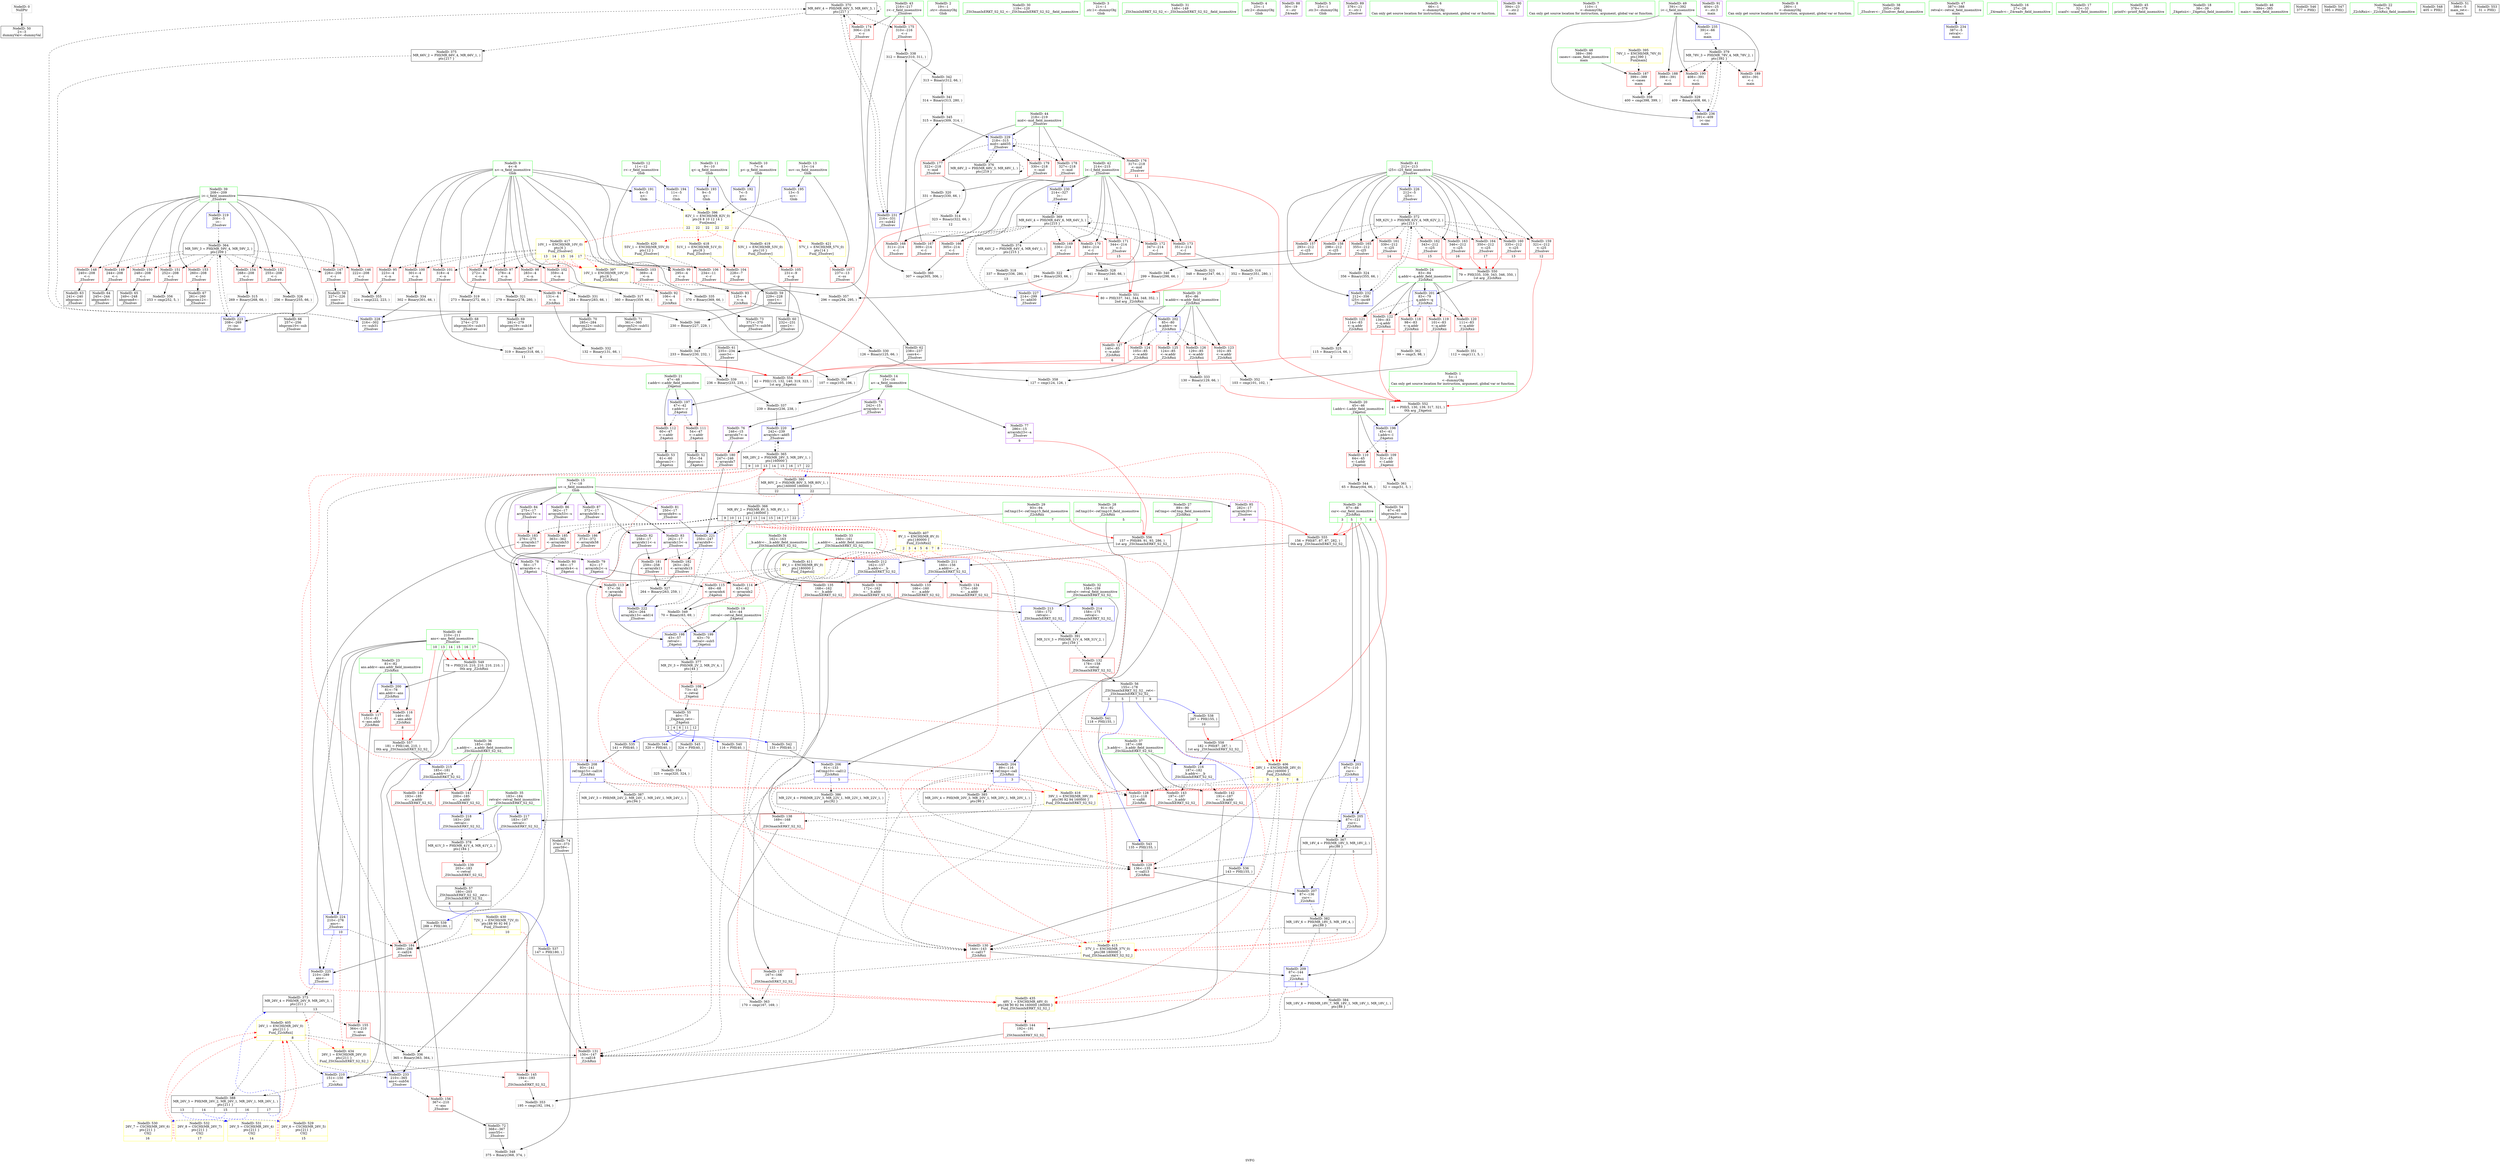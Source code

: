 digraph "SVFG" {
	label="SVFG";

	Node0x5591fec90770 [shape=record,color=grey,label="{NodeID: 0\nNullPtr}"];
	Node0x5591fec90770 -> Node0x5591feca1520[style=solid];
	Node0x5591fecb6ae0 [shape=record,color=grey,label="{NodeID: 360\n307 = cmp(305, 306, )\n}"];
	Node0x5591feca3ce0 [shape=record,color=blue,label="{NodeID: 194\n11\<--5\nr\<--\nGlob }"];
	Node0x5591feca3ce0 -> Node0x5591fecd0f90[style=dashed];
	Node0x5591feca0f90 [shape=record,color=red,label="{NodeID: 111\n54\<--47\n\<--r.addr\n_Z4getsii\n}"];
	Node0x5591feca0f90 -> Node0x5591feca16f0[style=solid];
	Node0x5591fec9f230 [shape=record,color=green,label="{NodeID: 28\n91\<--92\nref.tmp10\<--ref.tmp10_field_insensitive\n_Z2chRxii\n|{|<s1>5}}"];
	Node0x5591fec9f230 -> Node0x5591feca4700[style=solid];
	Node0x5591fec9f230:s1 -> Node0x5591fecf99f0[style=solid,color=red];
	Node0x5591fecf92b0 [shape=record,color=black,label="{NodeID: 554\n42 = PHI(115, 132, 140, 319, 323, )\n1st arg _Z4getsii }"];
	Node0x5591fecf92b0 -> Node0x5591feca3fb0[style=solid];
	Node0x5591fecab0e0 [shape=record,color=black,label="{NodeID: 388\nMR_26V_3 = PHI(MR_26V_2, MR_26V_1, MR_26V_1, MR_26V_1, )\npts\{211 \}\n|{<s0>13|<s1>14|<s2>15|<s3>16|<s4>17}}"];
	Node0x5591fecab0e0:s0 -> Node0x5591fecda560[style=dashed,color=blue];
	Node0x5591fecab0e0:s1 -> Node0x5591fecda2a0[style=dashed,color=blue];
	Node0x5591fecab0e0:s2 -> Node0x5591fecda400[style=dashed,color=blue];
	Node0x5591fecab0e0:s3 -> Node0x5591fecda6c0[style=dashed,color=blue];
	Node0x5591fecab0e0:s4 -> Node0x5591fecc8270[style=dashed,color=blue];
	Node0x5591fecac220 [shape=record,color=blue,label="{NodeID: 222\n262\<--264\narrayidx13\<--add14\n_Z5solvev\n}"];
	Node0x5591fecac220 -> Node0x5591fecc5b70[style=dashed];
	Node0x5591feca6dc0 [shape=record,color=red,label="{NodeID: 139\n203\<--183\n\<--retval\n_ZSt3minIxERKT_S2_S2_\n}"];
	Node0x5591feca6dc0 -> Node0x5591feca1b00[style=solid];
	Node0x5591feca1a30 [shape=record,color=black,label="{NodeID: 56\n155\<--178\n_ZSt3maxIxERKT_S2_S2__ret\<--\n_ZSt3maxIxERKT_S2_S2_\n|{<s0>3|<s1>5|<s2>7|<s3>9}}"];
	Node0x5591feca1a30:s0 -> Node0x5591fecf7730[style=solid,color=blue];
	Node0x5591feca1a30:s1 -> Node0x5591fecf79b0[style=solid,color=blue];
	Node0x5591feca1a30:s2 -> Node0x5591fecf7130[style=solid,color=blue];
	Node0x5591feca1a30:s3 -> Node0x5591fecf7370[style=solid,color=blue];
	Node0x5591fecd21d0 [shape=record,color=yellow,style=double,label="{NodeID: 416\n39V_1 = ENCHI(MR_39V_0)\npts\{90 92 94 160000 \}\nFun[_ZSt3maxIxERKT_S2_S2_]}"];
	Node0x5591fecd21d0 -> Node0x5591feca6cf0[style=dashed];
	Node0x5591fecb4260 [shape=record,color=grey,label="{NodeID: 333\n130 = Binary(129, 66, )\n|{<s0>4}}"];
	Node0x5591fecb4260:s0 -> Node0x5591fecf8970[style=solid,color=red];
	Node0x5591feca8480 [shape=record,color=red,label="{NodeID: 167\n309\<--214\n\<--l\n_Z5solvev\n}"];
	Node0x5591feca8480 -> Node0x5591fecb5460[style=solid];
	Node0x5591feca30f0 [shape=record,color=purple,label="{NodeID: 84\n275\<--17\narrayidx17\<--s\n_Z5solvev\n}"];
	Node0x5591feca30f0 -> Node0x5591feca9180[style=solid];
	Node0x5591fec92540 [shape=record,color=green,label="{NodeID: 1\n5\<--1\n\<--dummyObj\nCan only get source location for instruction, argument, global var or function.|{<s0>2}}"];
	Node0x5591fec92540:s0 -> Node0x5591fecf8970[style=solid,color=red];
	Node0x5591fecb6c60 [shape=record,color=grey,label="{NodeID: 361\n52 = cmp(51, 5, )\n}"];
	Node0x5591feca3de0 [shape=record,color=blue,label="{NodeID: 195\n13\<--5\nss\<--\nGlob }"];
	Node0x5591feca3de0 -> Node0x5591fecd0f90[style=dashed];
	Node0x5591feca1060 [shape=record,color=red,label="{NodeID: 112\n60\<--47\n\<--r.addr\n_Z4getsii\n}"];
	Node0x5591feca1060 -> Node0x5591feca17c0[style=solid];
	Node0x5591fec9f300 [shape=record,color=green,label="{NodeID: 29\n93\<--94\nref.tmp15\<--ref.tmp15_field_insensitive\n_Z2chRxii\n|{|<s1>7}}"];
	Node0x5591fec9f300 -> Node0x5591feca48a0[style=solid];
	Node0x5591fec9f300:s1 -> Node0x5591fecf99f0[style=solid,color=red];
	Node0x5591fecf9820 [shape=record,color=black,label="{NodeID: 555\n156 = PHI(87, 87, 87, 282, )\n0th arg _ZSt3maxIxERKT_S2_S2_ }"];
	Node0x5591fecf9820 -> Node0x5591fecab970[style=solid];
	Node0x5591fecac2f0 [shape=record,color=blue,label="{NodeID: 223\n208\<--269\ni\<--inc\n_Z5solvev\n}"];
	Node0x5591fecac2f0 -> Node0x5591fecc5170[style=dashed];
	Node0x5591feca6e90 [shape=record,color=red,label="{NodeID: 140\n193\<--185\n\<--__a.addr\n_ZSt3minIxERKT_S2_S2_\n}"];
	Node0x5591feca6e90 -> Node0x5591feca72a0[style=solid];
	Node0x5591feca1b00 [shape=record,color=black,label="{NodeID: 57\n180\<--203\n_ZSt3minIxERKT_S2_S2__ret\<--\n_ZSt3minIxERKT_S2_S2_\n|{<s0>8|<s1>10}}"];
	Node0x5591feca1b00:s0 -> Node0x5591fecf7230[style=solid,color=blue];
	Node0x5591feca1b00:s1 -> Node0x5591fecf74b0[style=solid,color=blue];
	Node0x5591fecd22e0 [shape=record,color=yellow,style=double,label="{NodeID: 417\n10V_1 = ENCHI(MR_10V_0)\npts\{6 \}\nFun[_Z5solvev]|{|<s9>13|<s10>14|<s11>15|<s12>16|<s13>17}}"];
	Node0x5591fecd22e0 -> Node0x5591feca39e0[style=dashed];
	Node0x5591fecd22e0 -> Node0x5591feca0360[style=dashed];
	Node0x5591fecd22e0 -> Node0x5591feca0430[style=dashed];
	Node0x5591fecd22e0 -> Node0x5591feca0500[style=dashed];
	Node0x5591fecd22e0 -> Node0x5591feca05d0[style=dashed];
	Node0x5591fecd22e0 -> Node0x5591feca06a0[style=dashed];
	Node0x5591fecd22e0 -> Node0x5591feca0770[style=dashed];
	Node0x5591fecd22e0 -> Node0x5591feca0840[style=dashed];
	Node0x5591fecd22e0 -> Node0x5591feca0910[style=dashed];
	Node0x5591fecd22e0:s9 -> Node0x5591fecd1070[style=dashed,color=red];
	Node0x5591fecd22e0:s10 -> Node0x5591fecd1070[style=dashed,color=red];
	Node0x5591fecd22e0:s11 -> Node0x5591fecd1070[style=dashed,color=red];
	Node0x5591fecd22e0:s12 -> Node0x5591fecd1070[style=dashed,color=red];
	Node0x5591fecd22e0:s13 -> Node0x5591fecd1070[style=dashed,color=red];
	Node0x5591fecb43e0 [shape=record,color=grey,label="{NodeID: 334\n302 = Binary(301, 66, )\n}"];
	Node0x5591fecb43e0 -> Node0x5591fecac700[style=solid];
	Node0x5591feca8550 [shape=record,color=red,label="{NodeID: 168\n311\<--214\n\<--l\n_Z5solvev\n}"];
	Node0x5591feca8550 -> Node0x5591fecb49e0[style=solid];
	Node0x5591feca31c0 [shape=record,color=purple,label="{NodeID: 85\n282\<--17\narrayidx20\<--s\n_Z5solvev\n|{<s0>9}}"];
	Node0x5591feca31c0:s0 -> Node0x5591fecf9820[style=solid,color=red];
	Node0x5591fec92840 [shape=record,color=green,label="{NodeID: 2\n19\<--1\n.str\<--dummyObj\nGlob }"];
	Node0x5591fecb6de0 [shape=record,color=grey,label="{NodeID: 362\n99 = cmp(5, 98, )\n}"];
	Node0x5591feca3ee0 [shape=record,color=blue,label="{NodeID: 196\n45\<--41\nl.addr\<--l\n_Z4getsii\n}"];
	Node0x5591feca3ee0 -> Node0x5591feca0df0[style=dashed];
	Node0x5591feca3ee0 -> Node0x5591feca0ec0[style=dashed];
	Node0x5591feca1130 [shape=record,color=red,label="{NodeID: 113\n57\<--56\n\<--arrayidx\n_Z4getsii\n}"];
	Node0x5591feca1130 -> Node0x5591feca4080[style=solid];
	Node0x5591fec9f3d0 [shape=record,color=green,label="{NodeID: 30\n119\<--120\n_ZSt3maxIxERKT_S2_S2_\<--_ZSt3maxIxERKT_S2_S2__field_insensitive\n}"];
	Node0x5591fecf99f0 [shape=record,color=black,label="{NodeID: 556\n157 = PHI(89, 91, 93, 286, )\n1st arg _ZSt3maxIxERKT_S2_S2_ }"];
	Node0x5591fecf99f0 -> Node0x5591fecaba00[style=solid];
	Node0x5591fecac3c0 [shape=record,color=blue,label="{NodeID: 224\n210\<--276\nans\<--\n_Z5solvev\n|{|<s2>10}}"];
	Node0x5591fecac3c0 -> Node0x5591feca9250[style=dashed];
	Node0x5591fecac3c0 -> Node0x5591fecac490[style=dashed];
	Node0x5591fecac3c0:s2 -> Node0x5591fecd3a20[style=dashed,color=red];
	Node0x5591feca6f60 [shape=record,color=red,label="{NodeID: 141\n200\<--185\n\<--__a.addr\n_ZSt3minIxERKT_S2_S2_\n}"];
	Node0x5591feca6f60 -> Node0x5591fecabee0[style=solid];
	Node0x5591feca1bd0 [shape=record,color=black,label="{NodeID: 58\n227\<--226\nconv\<--\n_Z5solvev\n}"];
	Node0x5591feca1bd0 -> Node0x5591fecb55e0[style=solid];
	Node0x5591fecd23f0 [shape=record,color=yellow,style=double,label="{NodeID: 418\n51V_1 = ENCHI(MR_51V_0)\npts\{8 \}\nFun[_Z5solvev]}"];
	Node0x5591fecd23f0 -> Node0x5591feca09e0[style=dashed];
	Node0x5591fecb4560 [shape=record,color=grey,label="{NodeID: 335\n370 = Binary(369, 66, )\n}"];
	Node0x5591fecb4560 -> Node0x5591feca2800[style=solid];
	Node0x5591feca8620 [shape=record,color=red,label="{NodeID: 169\n336\<--214\n\<--l\n_Z5solvev\n}"];
	Node0x5591feca8620 -> Node0x5591fecb2be0[style=solid];
	Node0x5591feca3290 [shape=record,color=purple,label="{NodeID: 86\n362\<--17\narrayidx53\<--s\n_Z5solvev\n}"];
	Node0x5591feca3290 -> Node0x5591feca9320[style=solid];
	Node0x5591fec928d0 [shape=record,color=green,label="{NodeID: 3\n21\<--1\n.str.1\<--dummyObj\nGlob }"];
	Node0x5591fecda2a0 [shape=record,color=yellow,style=double,label="{NodeID: 529\n26V_6 = CSCHI(MR_26V_5)\npts\{211 \}\nCS[]|{<s0>15}}"];
	Node0x5591fecda2a0:s0 -> Node0x5591fecd17a0[style=dashed,color=red];
	Node0x5591fecb6f60 [shape=record,color=grey,label="{NodeID: 363\n170 = cmp(167, 169, )\n}"];
	Node0x5591feca3fb0 [shape=record,color=blue,label="{NodeID: 197\n47\<--42\nr.addr\<--r\n_Z4getsii\n}"];
	Node0x5591feca3fb0 -> Node0x5591feca0f90[style=dashed];
	Node0x5591feca3fb0 -> Node0x5591feca1060[style=dashed];
	Node0x5591feca1200 [shape=record,color=red,label="{NodeID: 114\n63\<--62\n\<--arrayidx2\n_Z4getsii\n}"];
	Node0x5591feca1200 -> Node0x5591fecb5a60[style=solid];
	Node0x5591fec9f4d0 [shape=record,color=green,label="{NodeID: 31\n148\<--149\n_ZSt3minIxERKT_S2_S2_\<--_ZSt3minIxERKT_S2_S2__field_insensitive\n}"];
	Node0x5591fecf9bc0 [shape=record,color=black,label="{NodeID: 557\n181 = PHI(146, 210, )\n0th arg _ZSt3minIxERKT_S2_S2_ }"];
	Node0x5591fecf9bc0 -> Node0x5591fecabc70[style=solid];
	Node0x5591fecab7c0 [shape=record,color=black,label="{NodeID: 391\nMR_31V_3 = PHI(MR_31V_4, MR_31V_2, )\npts\{159 \}\n}"];
	Node0x5591fecab7c0 -> Node0x5591feca6810[style=dashed];
	Node0x5591fecac490 [shape=record,color=blue,label="{NodeID: 225\n210\<--289\nans\<--\n_Z5solvev\n}"];
	Node0x5591fecac490 -> Node0x5591fecc8270[style=dashed];
	Node0x5591feca7030 [shape=record,color=red,label="{NodeID: 142\n191\<--187\n\<--__b.addr\n_ZSt3minIxERKT_S2_S2_\n}"];
	Node0x5591feca7030 -> Node0x5591feca71d0[style=solid];
	Node0x5591feca1ca0 [shape=record,color=black,label="{NodeID: 59\n229\<--228\nconv1\<--\n_Z5solvev\n}"];
	Node0x5591feca1ca0 -> Node0x5591fecb55e0[style=solid];
	Node0x5591fecc7470 [shape=record,color=yellow,style=double,label="{NodeID: 419\n53V_1 = ENCHI(MR_53V_0)\npts\{10 \}\nFun[_Z5solvev]}"];
	Node0x5591fecc7470 -> Node0x5591feca0ab0[style=dashed];
	Node0x5591fecb46e0 [shape=record,color=grey,label="{NodeID: 336\n365 = Binary(363, 364, )\n}"];
	Node0x5591fecb46e0 -> Node0x5591fecacb10[style=solid];
	Node0x5591feca86f0 [shape=record,color=red,label="{NodeID: 170\n340\<--214\n\<--l\n_Z5solvev\n}"];
	Node0x5591feca86f0 -> Node0x5591fecb3ae0[style=solid];
	Node0x5591feca3360 [shape=record,color=purple,label="{NodeID: 87\n372\<--17\narrayidx58\<--s\n_Z5solvev\n}"];
	Node0x5591feca3360 -> Node0x5591feca93f0[style=solid];
	Node0x5591fec92960 [shape=record,color=green,label="{NodeID: 4\n23\<--1\n.str.2\<--dummyObj\nGlob }"];
	Node0x5591fecda400 [shape=record,color=yellow,style=double,label="{NodeID: 530\n26V_7 = CSCHI(MR_26V_6)\npts\{211 \}\nCS[]|{<s0>16}}"];
	Node0x5591fecda400:s0 -> Node0x5591fecd17a0[style=dashed,color=red];
	Node0x5591fecc5170 [shape=record,color=black,label="{NodeID: 364\nMR_59V_3 = PHI(MR_59V_4, MR_59V_2, )\npts\{209 \}\n}"];
	Node0x5591fecc5170 -> Node0x5591feca7370[style=dashed];
	Node0x5591fecc5170 -> Node0x5591feca7440[style=dashed];
	Node0x5591fecc5170 -> Node0x5591feca7510[style=dashed];
	Node0x5591fecc5170 -> Node0x5591feca75e0[style=dashed];
	Node0x5591fecc5170 -> Node0x5591feca76b0[style=dashed];
	Node0x5591fecc5170 -> Node0x5591feca7780[style=dashed];
	Node0x5591fecc5170 -> Node0x5591feca7850[style=dashed];
	Node0x5591fecc5170 -> Node0x5591feca7920[style=dashed];
	Node0x5591fecc5170 -> Node0x5591feca79f0[style=dashed];
	Node0x5591fecc5170 -> Node0x5591fecac2f0[style=dashed];
	Node0x5591feca4080 [shape=record,color=blue,label="{NodeID: 198\n43\<--57\nretval\<--\n_Z4getsii\n}"];
	Node0x5591feca4080 -> Node0x5591fecc9670[style=dashed];
	Node0x5591feca12d0 [shape=record,color=red,label="{NodeID: 115\n69\<--68\n\<--arrayidx4\n_Z4getsii\n}"];
	Node0x5591feca12d0 -> Node0x5591fecb5a60[style=solid];
	Node0x5591fec9f5d0 [shape=record,color=green,label="{NodeID: 32\n158\<--159\nretval\<--retval_field_insensitive\n_ZSt3maxIxERKT_S2_S2_\n}"];
	Node0x5591fec9f5d0 -> Node0x5591feca6810[style=solid];
	Node0x5591fec9f5d0 -> Node0x5591fecabad0[style=solid];
	Node0x5591fec9f5d0 -> Node0x5591fecabba0[style=solid];
	Node0x5591fecf9d10 [shape=record,color=black,label="{NodeID: 558\n182 = PHI(87, 287, )\n1st arg _ZSt3minIxERKT_S2_S2_ }"];
	Node0x5591fecf9d10 -> Node0x5591fecabd40[style=solid];
	Node0x5591fecac560 [shape=record,color=blue,label="{NodeID: 226\n212\<--5\ni25\<--\n_Z5solvev\n}"];
	Node0x5591fecac560 -> Node0x5591fecc7d70[style=dashed];
	Node0x5591feca7100 [shape=record,color=red,label="{NodeID: 143\n197\<--187\n\<--__b.addr\n_ZSt3minIxERKT_S2_S2_\n}"];
	Node0x5591feca7100 -> Node0x5591fecabe10[style=solid];
	Node0x5591feca1d70 [shape=record,color=black,label="{NodeID: 60\n232\<--231\nconv2\<--\n_Z5solvev\n}"];
	Node0x5591feca1d70 -> Node0x5591fecb5160[style=solid];
	Node0x5591fecc7550 [shape=record,color=yellow,style=double,label="{NodeID: 420\n55V_1 = ENCHI(MR_55V_0)\npts\{12 \}\nFun[_Z5solvev]}"];
	Node0x5591fecc7550 -> Node0x5591feca0b80[style=dashed];
	Node0x5591fecb4860 [shape=record,color=grey,label="{NodeID: 337\n239 = Binary(236, 238, )\n}"];
	Node0x5591fecb4860 -> Node0x5591fecac080[style=solid];
	Node0x5591feca87c0 [shape=record,color=red,label="{NodeID: 171\n344\<--214\n\<--l\n_Z5solvev\n|{<s0>15}}"];
	Node0x5591feca87c0:s0 -> Node0x5591fecf8730[style=solid,color=red];
	Node0x5591feca3430 [shape=record,color=purple,label="{NodeID: 88\n30\<--19\n\<--.str\n_Z4readv\n}"];
	Node0x5591fec929f0 [shape=record,color=green,label="{NodeID: 5\n25\<--1\n.str.3\<--dummyObj\nGlob }"];
	Node0x5591fecda560 [shape=record,color=yellow,style=double,label="{NodeID: 531\n26V_5 = CSCHI(MR_26V_4)\npts\{211 \}\nCS[]|{<s0>14}}"];
	Node0x5591fecda560:s0 -> Node0x5591fecd17a0[style=dashed,color=red];
	Node0x5591fecc5670 [shape=record,color=black,label="{NodeID: 365\nMR_28V_2 = PHI(MR_28V_3, MR_28V_1, )\npts\{160000 \}\n|{|<s2>9|<s3>10|<s4>13|<s5>14|<s6>15|<s7>16|<s8>17|<s9>22}}"];
	Node0x5591fecc5670 -> Node0x5591feca9250[style=dashed];
	Node0x5591fecc5670 -> Node0x5591fecac080[style=dashed];
	Node0x5591fecc5670:s2 -> Node0x5591fecd21d0[style=dashed,color=red];
	Node0x5591fecc5670:s3 -> Node0x5591fecd3b00[style=dashed,color=red];
	Node0x5591fecc5670:s4 -> Node0x5591fecd1880[style=dashed,color=red];
	Node0x5591fecc5670:s5 -> Node0x5591fecd1880[style=dashed,color=red];
	Node0x5591fecc5670:s6 -> Node0x5591fecd1880[style=dashed,color=red];
	Node0x5591fecc5670:s7 -> Node0x5591fecd1880[style=dashed,color=red];
	Node0x5591fecc5670:s8 -> Node0x5591fecd1880[style=dashed,color=red];
	Node0x5591fecc5670:s9 -> Node0x5591fecca570[style=dashed,color=blue];
	Node0x5591feca4150 [shape=record,color=blue,label="{NodeID: 199\n43\<--70\nretval\<--sub5\n_Z4getsii\n}"];
	Node0x5591feca4150 -> Node0x5591fecc9670[style=dashed];
	Node0x5591feca5b10 [shape=record,color=red,label="{NodeID: 116\n146\<--81\n\<--ans.addr\n_Z2chRxii\n|{<s0>8}}"];
	Node0x5591feca5b10:s0 -> Node0x5591fecf9bc0[style=solid,color=red];
	Node0x5591fec9f6a0 [shape=record,color=green,label="{NodeID: 33\n160\<--161\n__a.addr\<--__a.addr_field_insensitive\n_ZSt3maxIxERKT_S2_S2_\n}"];
	Node0x5591fec9f6a0 -> Node0x5591feca68e0[style=solid];
	Node0x5591fec9f6a0 -> Node0x5591feca69b0[style=solid];
	Node0x5591fec9f6a0 -> Node0x5591fecab970[style=solid];
	Node0x5591fecac630 [shape=record,color=blue,label="{NodeID: 227\n214\<--299\nl\<--add30\n_Z5solvev\n}"];
	Node0x5591fecac630 -> Node0x5591fecc6a70[style=dashed];
	Node0x5591feca71d0 [shape=record,color=red,label="{NodeID: 144\n192\<--191\n\<--\n_ZSt3minIxERKT_S2_S2_\n}"];
	Node0x5591feca71d0 -> Node0x5591fecb6060[style=solid];
	Node0x5591feca1e40 [shape=record,color=black,label="{NodeID: 61\n235\<--234\nconv3\<--\n_Z5solvev\n}"];
	Node0x5591feca1e40 -> Node0x5591fecb4b60[style=solid];
	Node0x5591fecc7630 [shape=record,color=yellow,style=double,label="{NodeID: 421\n57V_1 = ENCHI(MR_57V_0)\npts\{14 \}\nFun[_Z5solvev]}"];
	Node0x5591fecc7630 -> Node0x5591feca0c50[style=dashed];
	Node0x5591fecb49e0 [shape=record,color=grey,label="{NodeID: 338\n312 = Binary(310, 311, )\n}"];
	Node0x5591fecb49e0 -> Node0x5591fecb4fe0[style=solid];
	Node0x5591feca8890 [shape=record,color=red,label="{NodeID: 172\n347\<--214\n\<--l\n_Z5solvev\n}"];
	Node0x5591feca8890 -> Node0x5591fecb3360[style=solid];
	Node0x5591feca3500 [shape=record,color=purple,label="{NodeID: 89\n376\<--21\n\<--.str.1\n_Z5solvev\n}"];
	Node0x5591fec93230 [shape=record,color=green,label="{NodeID: 6\n66\<--1\n\<--dummyObj\nCan only get source location for instruction, argument, global var or function.}"];
	Node0x5591fecda6c0 [shape=record,color=yellow,style=double,label="{NodeID: 532\n26V_8 = CSCHI(MR_26V_7)\npts\{211 \}\nCS[]|{<s0>17}}"];
	Node0x5591fecda6c0:s0 -> Node0x5591fecd17a0[style=dashed,color=red];
	Node0x5591fecc5b70 [shape=record,color=black,label="{NodeID: 366\nMR_8V_2 = PHI(MR_8V_5, MR_8V_1, )\npts\{180000 \}\n|{|<s5>9|<s6>10|<s7>11|<s8>12|<s9>13|<s10>14|<s11>15|<s12>16|<s13>17|<s14>22}}"];
	Node0x5591fecc5b70 -> Node0x5591feca9180[style=dashed];
	Node0x5591fecc5b70 -> Node0x5591feca9250[style=dashed];
	Node0x5591fecc5b70 -> Node0x5591feca9320[style=dashed];
	Node0x5591fecc5b70 -> Node0x5591feca93f0[style=dashed];
	Node0x5591fecc5b70 -> Node0x5591fecac150[style=dashed];
	Node0x5591fecc5b70:s5 -> Node0x5591fecd20c0[style=dashed,color=red];
	Node0x5591fecc5b70:s6 -> Node0x5591fecd3b00[style=dashed,color=red];
	Node0x5591fecc5b70:s7 -> Node0x5591fecd1d10[style=dashed,color=red];
	Node0x5591fecc5b70:s8 -> Node0x5591fecd1d10[style=dashed,color=red];
	Node0x5591fecc5b70:s9 -> Node0x5591fecd1960[style=dashed,color=red];
	Node0x5591fecc5b70:s10 -> Node0x5591fecd1960[style=dashed,color=red];
	Node0x5591fecc5b70:s11 -> Node0x5591fecd1960[style=dashed,color=red];
	Node0x5591fecc5b70:s12 -> Node0x5591fecd1960[style=dashed,color=red];
	Node0x5591fecc5b70:s13 -> Node0x5591fecd1960[style=dashed,color=red];
	Node0x5591fecc5b70:s14 -> Node0x5591fecca570[style=dashed,color=blue];
	Node0x5591feca4220 [shape=record,color=blue,label="{NodeID: 200\n81\<--78\nans.addr\<--ans\n_Z2chRxii\n}"];
	Node0x5591feca4220 -> Node0x5591feca5b10[style=dashed];
	Node0x5591feca4220 -> Node0x5591feca5be0[style=dashed];
	Node0x5591feca5be0 [shape=record,color=red,label="{NodeID: 117\n151\<--81\n\<--ans.addr\n_Z2chRxii\n}"];
	Node0x5591feca5be0 -> Node0x5591fecab8e0[style=solid];
	Node0x5591fec9f770 [shape=record,color=green,label="{NodeID: 34\n162\<--163\n__b.addr\<--__b.addr_field_insensitive\n_ZSt3maxIxERKT_S2_S2_\n}"];
	Node0x5591fec9f770 -> Node0x5591feca6a80[style=solid];
	Node0x5591fec9f770 -> Node0x5591feca6b50[style=solid];
	Node0x5591fec9f770 -> Node0x5591fecaba00[style=solid];
	Node0x5591fecac700 [shape=record,color=blue,label="{NodeID: 228\n216\<--302\nr\<--sub31\n_Z5solvev\n}"];
	Node0x5591fecac700 -> Node0x5591fecc6f70[style=dashed];
	Node0x5591feca72a0 [shape=record,color=red,label="{NodeID: 145\n194\<--193\n\<--\n_ZSt3minIxERKT_S2_S2_\n}"];
	Node0x5591feca72a0 -> Node0x5591fecb6060[style=solid];
	Node0x5591feca1f10 [shape=record,color=black,label="{NodeID: 62\n238\<--237\nconv4\<--\n_Z5solvev\n}"];
	Node0x5591feca1f10 -> Node0x5591fecb4860[style=solid];
	Node0x5591fecb4b60 [shape=record,color=grey,label="{NodeID: 339\n236 = Binary(233, 235, )\n}"];
	Node0x5591fecb4b60 -> Node0x5591fecb4860[style=solid];
	Node0x5591feca8960 [shape=record,color=red,label="{NodeID: 173\n351\<--214\n\<--l\n_Z5solvev\n}"];
	Node0x5591feca8960 -> Node0x5591fecb28e0[style=solid];
	Node0x5591feca35d0 [shape=record,color=purple,label="{NodeID: 90\n394\<--23\n\<--.str.2\nmain\n}"];
	Node0x5591fec932f0 [shape=record,color=green,label="{NodeID: 7\n110\<--1\n\<--dummyObj\nCan only get source location for instruction, argument, global var or function.}"];
	Node0x5591fecc6070 [shape=record,color=black,label="{NodeID: 367\nMR_18V_4 = PHI(MR_18V_3, MR_18V_2, )\npts\{88 \}\n|{|<s3>5}}"];
	Node0x5591fecc6070 -> Node0x5591feca65a0[style=dashed];
	Node0x5591fecc6070 -> Node0x5591feca47d0[style=dashed];
	Node0x5591fecc6070 -> Node0x5591feccafa0[style=dashed];
	Node0x5591fecc6070:s3 -> Node0x5591fecd20c0[style=dashed,color=red];
	Node0x5591feca42f0 [shape=record,color=blue,label="{NodeID: 201\n83\<--79\nq.addr\<--q\n_Z2chRxii\n}"];
	Node0x5591feca42f0 -> Node0x5591feca5cb0[style=dashed];
	Node0x5591feca42f0 -> Node0x5591feca5d80[style=dashed];
	Node0x5591feca42f0 -> Node0x5591feca5e50[style=dashed];
	Node0x5591feca42f0 -> Node0x5591feca5f20[style=dashed];
	Node0x5591feca42f0 -> Node0x5591feca5ff0[style=dashed];
	Node0x5591feca5cb0 [shape=record,color=red,label="{NodeID: 118\n98\<--83\n\<--q.addr\n_Z2chRxii\n}"];
	Node0x5591feca5cb0 -> Node0x5591fecb6de0[style=solid];
	Node0x5591fec9f840 [shape=record,color=green,label="{NodeID: 35\n183\<--184\nretval\<--retval_field_insensitive\n_ZSt3minIxERKT_S2_S2_\n}"];
	Node0x5591fec9f840 -> Node0x5591feca6dc0[style=solid];
	Node0x5591fec9f840 -> Node0x5591fecabe10[style=solid];
	Node0x5591fec9f840 -> Node0x5591fecabee0[style=solid];
	Node0x5591fecd0eb0 [shape=record,color=yellow,style=double,label="{NodeID: 395\n76V_1 = ENCHI(MR_76V_0)\npts\{390 \}\nFun[main]}"];
	Node0x5591fecd0eb0 -> Node0x5591feca94c0[style=dashed];
	Node0x5591fecac7d0 [shape=record,color=blue,label="{NodeID: 229\n218\<--315\nmid\<--add35\n_Z5solvev\n}"];
	Node0x5591fecac7d0 -> Node0x5591feca8bd0[style=dashed];
	Node0x5591fecac7d0 -> Node0x5591feca8ca0[style=dashed];
	Node0x5591fecac7d0 -> Node0x5591feca8d70[style=dashed];
	Node0x5591fecac7d0 -> Node0x5591feca8e40[style=dashed];
	Node0x5591fecac7d0 -> Node0x5591fecac7d0[style=dashed];
	Node0x5591fecac7d0 -> Node0x5591fecc9170[style=dashed];
	Node0x5591feca7370 [shape=record,color=red,label="{NodeID: 146\n222\<--208\n\<--i\n_Z5solvev\n}"];
	Node0x5591feca7370 -> Node0x5591fecb6360[style=solid];
	Node0x5591feca1fe0 [shape=record,color=black,label="{NodeID: 63\n241\<--240\nidxprom\<--\n_Z5solvev\n}"];
	Node0x5591fecb4ce0 [shape=record,color=grey,label="{NodeID: 340\n299 = Binary(298, 66, )\n}"];
	Node0x5591fecb4ce0 -> Node0x5591fecac630[style=solid];
	Node0x5591feca8a30 [shape=record,color=red,label="{NodeID: 174\n306\<--216\n\<--r\n_Z5solvev\n}"];
	Node0x5591feca8a30 -> Node0x5591fecb6ae0[style=solid];
	Node0x5591feca36a0 [shape=record,color=purple,label="{NodeID: 91\n404\<--25\n\<--.str.3\nmain\n}"];
	Node0x5591fec933b0 [shape=record,color=green,label="{NodeID: 8\n280\<--1\n\<--dummyObj\nCan only get source location for instruction, argument, global var or function.}"];
	Node0x5591feca43c0 [shape=record,color=blue,label="{NodeID: 202\n85\<--80\nw.addr\<--w\n_Z2chRxii\n}"];
	Node0x5591feca43c0 -> Node0x5591feca60c0[style=dashed];
	Node0x5591feca43c0 -> Node0x5591feca6190[style=dashed];
	Node0x5591feca43c0 -> Node0x5591feca6260[style=dashed];
	Node0x5591feca43c0 -> Node0x5591feca6330[style=dashed];
	Node0x5591feca43c0 -> Node0x5591feca6400[style=dashed];
	Node0x5591feca5d80 [shape=record,color=red,label="{NodeID: 119\n101\<--83\n\<--q.addr\n_Z2chRxii\n}"];
	Node0x5591feca5d80 -> Node0x5591fecb5ee0[style=solid];
	Node0x5591fec9f910 [shape=record,color=green,label="{NodeID: 36\n185\<--186\n__a.addr\<--__a.addr_field_insensitive\n_ZSt3minIxERKT_S2_S2_\n}"];
	Node0x5591fec9f910 -> Node0x5591feca6e90[style=solid];
	Node0x5591fec9f910 -> Node0x5591feca6f60[style=solid];
	Node0x5591fec9f910 -> Node0x5591fecabc70[style=solid];
	Node0x5591fecd0f90 [shape=record,color=yellow,style=double,label="{NodeID: 396\n82V_1 = ENCHI(MR_82V_0)\npts\{6 8 10 12 14 \}\nFun[main]|{<s0>22|<s1>22|<s2>22|<s3>22|<s4>22}}"];
	Node0x5591fecd0f90:s0 -> Node0x5591fecd22e0[style=dashed,color=red];
	Node0x5591fecd0f90:s1 -> Node0x5591fecd23f0[style=dashed,color=red];
	Node0x5591fecd0f90:s2 -> Node0x5591fecc7470[style=dashed,color=red];
	Node0x5591fecd0f90:s3 -> Node0x5591fecc7550[style=dashed,color=red];
	Node0x5591fecd0f90:s4 -> Node0x5591fecc7630[style=dashed,color=red];
	Node0x5591fecac8a0 [shape=record,color=blue,label="{NodeID: 230\n214\<--327\nl\<--\n_Z5solvev\n}"];
	Node0x5591fecac8a0 -> Node0x5591fecc6a70[style=dashed];
	Node0x5591feca7440 [shape=record,color=red,label="{NodeID: 147\n226\<--208\n\<--i\n_Z5solvev\n}"];
	Node0x5591feca7440 -> Node0x5591feca1bd0[style=solid];
	Node0x5591feca20b0 [shape=record,color=black,label="{NodeID: 64\n245\<--244\nidxprom6\<--\n_Z5solvev\n}"];
	Node0x5591fecb4e60 [shape=record,color=grey,label="{NodeID: 341\n314 = Binary(313, 280, )\n}"];
	Node0x5591fecb4e60 -> Node0x5591fecb5460[style=solid];
	Node0x5591feca8b00 [shape=record,color=red,label="{NodeID: 175\n310\<--216\n\<--r\n_Z5solvev\n}"];
	Node0x5591feca8b00 -> Node0x5591fecb49e0[style=solid];
	Node0x5591feca3770 [shape=record,color=red,label="{NodeID: 92\n106\<--4\n\<--n\n_Z2chRxii\n}"];
	Node0x5591feca3770 -> Node0x5591fecb5be0[style=solid];
	Node0x5591fec93470 [shape=record,color=green,label="{NodeID: 9\n4\<--6\nn\<--n_field_insensitive\nGlob }"];
	Node0x5591fec93470 -> Node0x5591feca3770[style=solid];
	Node0x5591fec93470 -> Node0x5591feca3840[style=solid];
	Node0x5591fec93470 -> Node0x5591feca3910[style=solid];
	Node0x5591fec93470 -> Node0x5591feca39e0[style=solid];
	Node0x5591fec93470 -> Node0x5591feca0360[style=solid];
	Node0x5591fec93470 -> Node0x5591feca0430[style=solid];
	Node0x5591fec93470 -> Node0x5591feca0500[style=solid];
	Node0x5591fec93470 -> Node0x5591feca05d0[style=solid];
	Node0x5591fec93470 -> Node0x5591feca06a0[style=solid];
	Node0x5591fec93470 -> Node0x5591feca0770[style=solid];
	Node0x5591fec93470 -> Node0x5591feca0840[style=solid];
	Node0x5591fec93470 -> Node0x5591feca0910[style=solid];
	Node0x5591fec93470 -> Node0x5591feca9800[style=solid];
	Node0x5591fe8fef20 [shape=record,color=black,label="{NodeID: 535\n141 = PHI(40, )\n}"];
	Node0x5591fe8fef20 -> Node0x5591feca48a0[style=solid];
	Node0x5591fecc6a70 [shape=record,color=black,label="{NodeID: 369\nMR_64V_4 = PHI(MR_64V_6, MR_64V_3, )\npts\{215 \}\n}"];
	Node0x5591fecc6a70 -> Node0x5591feca83b0[style=dashed];
	Node0x5591fecc6a70 -> Node0x5591feca8480[style=dashed];
	Node0x5591fecc6a70 -> Node0x5591feca8550[style=dashed];
	Node0x5591fecc6a70 -> Node0x5591feca8620[style=dashed];
	Node0x5591fecc6a70 -> Node0x5591feca86f0[style=dashed];
	Node0x5591fecc6a70 -> Node0x5591feca87c0[style=dashed];
	Node0x5591fecc6a70 -> Node0x5591feca8890[style=dashed];
	Node0x5591fecc6a70 -> Node0x5591feca8960[style=dashed];
	Node0x5591fecc6a70 -> Node0x5591fecac8a0[style=dashed];
	Node0x5591fecc6a70 -> Node0x5591fecc6a70[style=dashed];
	Node0x5591fecc6a70 -> Node0x5591fecc8770[style=dashed];
	Node0x5591feca4490 [shape=record,color=blue,label="{NodeID: 203\n87\<--110\ncur\<--\n_Z2chRxii\n|{|<s3>3}}"];
	Node0x5591feca4490 -> Node0x5591feca64d0[style=dashed];
	Node0x5591feca4490 -> Node0x5591feca4630[style=dashed];
	Node0x5591feca4490 -> Node0x5591fecc6070[style=dashed];
	Node0x5591feca4490:s3 -> Node0x5591fecd20c0[style=dashed,color=red];
	Node0x5591feca5e50 [shape=record,color=red,label="{NodeID: 120\n111\<--83\n\<--q.addr\n_Z2chRxii\n}"];
	Node0x5591feca5e50 -> Node0x5591fecb5d60[style=solid];
	Node0x5591fec9f9e0 [shape=record,color=green,label="{NodeID: 37\n187\<--188\n__b.addr\<--__b.addr_field_insensitive\n_ZSt3minIxERKT_S2_S2_\n}"];
	Node0x5591fec9f9e0 -> Node0x5591feca7030[style=solid];
	Node0x5591fec9f9e0 -> Node0x5591feca7100[style=solid];
	Node0x5591fec9f9e0 -> Node0x5591fecabd40[style=solid];
	Node0x5591fecd1070 [shape=record,color=yellow,style=double,label="{NodeID: 397\n10V_1 = ENCHI(MR_10V_0)\npts\{6 \}\nFun[_Z2chRxii]}"];
	Node0x5591fecd1070 -> Node0x5591feca3770[style=dashed];
	Node0x5591fecd1070 -> Node0x5591feca3840[style=dashed];
	Node0x5591fecd1070 -> Node0x5591feca3910[style=dashed];
	Node0x5591fecb25e0 [shape=record,color=grey,label="{NodeID: 314\n323 = Binary(322, 66, )\n|{<s0>12}}"];
	Node0x5591fecb25e0:s0 -> Node0x5591fecf92b0[style=solid,color=red];
	Node0x5591fecac970 [shape=record,color=blue,label="{NodeID: 231\n216\<--331\nr\<--sub42\n_Z5solvev\n}"];
	Node0x5591fecac970 -> Node0x5591fecc6f70[style=dashed];
	Node0x5591feca7510 [shape=record,color=red,label="{NodeID: 148\n240\<--208\n\<--i\n_Z5solvev\n}"];
	Node0x5591feca7510 -> Node0x5591feca1fe0[style=solid];
	Node0x5591feca2180 [shape=record,color=black,label="{NodeID: 65\n249\<--248\nidxprom8\<--\n_Z5solvev\n}"];
	Node0x5591fecb4fe0 [shape=record,color=grey,label="{NodeID: 342\n313 = Binary(312, 66, )\n}"];
	Node0x5591fecb4fe0 -> Node0x5591fecb4e60[style=solid];
	Node0x5591feca8bd0 [shape=record,color=red,label="{NodeID: 176\n317\<--218\n\<--mid\n_Z5solvev\n|{<s0>11}}"];
	Node0x5591feca8bd0:s0 -> Node0x5591fecf8970[style=solid,color=red];
	Node0x5591feca3840 [shape=record,color=red,label="{NodeID: 93\n125\<--4\n\<--n\n_Z2chRxii\n}"];
	Node0x5591feca3840 -> Node0x5591fecb3de0[style=solid];
	Node0x5591fec93530 [shape=record,color=green,label="{NodeID: 10\n7\<--8\np\<--p_field_insensitive\nGlob }"];
	Node0x5591fec93530 -> Node0x5591feca09e0[style=solid];
	Node0x5591fec93530 -> Node0x5591feca3ae0[style=solid];
	Node0x5591fecf7130 [shape=record,color=black,label="{NodeID: 536\n143 = PHI(155, )\n}"];
	Node0x5591fecf7130 -> Node0x5591feca6670[style=solid];
	Node0x5591fecc6f70 [shape=record,color=black,label="{NodeID: 370\nMR_66V_4 = PHI(MR_66V_5, MR_66V_3, )\npts\{217 \}\n}"];
	Node0x5591fecc6f70 -> Node0x5591feca8a30[style=dashed];
	Node0x5591fecc6f70 -> Node0x5591feca8b00[style=dashed];
	Node0x5591fecc6f70 -> Node0x5591fecac970[style=dashed];
	Node0x5591fecc6f70 -> Node0x5591fecc6f70[style=dashed];
	Node0x5591fecc6f70 -> Node0x5591fecc8c70[style=dashed];
	Node0x5591feca4560 [shape=record,color=blue,label="{NodeID: 204\n89\<--116\nref.tmp\<--call\n_Z2chRxii\n|{|<s5>3}}"];
	Node0x5591feca4560 -> Node0x5591feca64d0[style=dashed];
	Node0x5591feca4560 -> Node0x5591feca65a0[style=dashed];
	Node0x5591feca4560 -> Node0x5591feca6670[style=dashed];
	Node0x5591feca4560 -> Node0x5591feca6740[style=dashed];
	Node0x5591feca4560 -> Node0x5591fecaa1e0[style=dashed];
	Node0x5591feca4560:s5 -> Node0x5591fecd21d0[style=dashed,color=red];
	Node0x5591feca5f20 [shape=record,color=red,label="{NodeID: 121\n114\<--83\n\<--q.addr\n_Z2chRxii\n}"];
	Node0x5591feca5f20 -> Node0x5591fecb3660[style=solid];
	Node0x5591fec9fab0 [shape=record,color=green,label="{NodeID: 38\n205\<--206\n_Z5solvev\<--_Z5solvev_field_insensitive\n}"];
	Node0x5591fecb2760 [shape=record,color=grey,label="{NodeID: 315\n269 = Binary(268, 66, )\n}"];
	Node0x5591fecb2760 -> Node0x5591fecac2f0[style=solid];
	Node0x5591fecaca40 [shape=record,color=blue,label="{NodeID: 232\n212\<--356\ni25\<--inc49\n_Z5solvev\n}"];
	Node0x5591fecaca40 -> Node0x5591fecc7d70[style=dashed];
	Node0x5591feca75e0 [shape=record,color=red,label="{NodeID: 149\n244\<--208\n\<--i\n_Z5solvev\n}"];
	Node0x5591feca75e0 -> Node0x5591feca20b0[style=solid];
	Node0x5591feca2250 [shape=record,color=black,label="{NodeID: 66\n257\<--256\nidxprom10\<--sub\n_Z5solvev\n}"];
	Node0x5591fecb5160 [shape=record,color=grey,label="{NodeID: 343\n233 = Binary(230, 232, )\n}"];
	Node0x5591fecb5160 -> Node0x5591fecb4b60[style=solid];
	Node0x5591feca8ca0 [shape=record,color=red,label="{NodeID: 177\n322\<--218\n\<--mid\n_Z5solvev\n}"];
	Node0x5591feca8ca0 -> Node0x5591fecb25e0[style=solid];
	Node0x5591feca3910 [shape=record,color=red,label="{NodeID: 94\n131\<--4\n\<--n\n_Z2chRxii\n}"];
	Node0x5591feca3910 -> Node0x5591fecb40e0[style=solid];
	Node0x5591fec935f0 [shape=record,color=green,label="{NodeID: 11\n9\<--10\nq\<--q_field_insensitive\nGlob }"];
	Node0x5591fec935f0 -> Node0x5591feca0ab0[style=solid];
	Node0x5591fec935f0 -> Node0x5591feca3be0[style=solid];
	Node0x5591fecf7230 [shape=record,color=black,label="{NodeID: 537\n147 = PHI(180, )\n}"];
	Node0x5591fecf7230 -> Node0x5591feca6740[style=solid];
	Node0x5591feca4630 [shape=record,color=blue,label="{NodeID: 205\n87\<--121\ncur\<--\n_Z2chRxii\n}"];
	Node0x5591feca4630 -> Node0x5591fecc6070[style=dashed];
	Node0x5591feca5ff0 [shape=record,color=red,label="{NodeID: 122\n139\<--83\n\<--q.addr\n_Z2chRxii\n|{<s0>6}}"];
	Node0x5591feca5ff0:s0 -> Node0x5591fecf8970[style=solid,color=red];
	Node0x5591fec9fbb0 [shape=record,color=green,label="{NodeID: 39\n208\<--209\ni\<--i_field_insensitive\n_Z5solvev\n}"];
	Node0x5591fec9fbb0 -> Node0x5591feca7370[style=solid];
	Node0x5591fec9fbb0 -> Node0x5591feca7440[style=solid];
	Node0x5591fec9fbb0 -> Node0x5591feca7510[style=solid];
	Node0x5591fec9fbb0 -> Node0x5591feca75e0[style=solid];
	Node0x5591fec9fbb0 -> Node0x5591feca76b0[style=solid];
	Node0x5591fec9fbb0 -> Node0x5591feca7780[style=solid];
	Node0x5591fec9fbb0 -> Node0x5591feca7850[style=solid];
	Node0x5591fec9fbb0 -> Node0x5591feca7920[style=solid];
	Node0x5591fec9fbb0 -> Node0x5591feca79f0[style=solid];
	Node0x5591fec9fbb0 -> Node0x5591fecabfb0[style=solid];
	Node0x5591fec9fbb0 -> Node0x5591fecac2f0[style=solid];
	Node0x5591fecb28e0 [shape=record,color=grey,label="{NodeID: 316\n352 = Binary(351, 280, )\n|{<s0>17}}"];
	Node0x5591fecb28e0:s0 -> Node0x5591fecf8730[style=solid,color=red];
	Node0x5591fecacb10 [shape=record,color=blue,label="{NodeID: 233\n210\<--365\nans\<--sub54\n_Z5solvev\n}"];
	Node0x5591fecacb10 -> Node0x5591feca7b90[style=dashed];
	Node0x5591feca76b0 [shape=record,color=red,label="{NodeID: 150\n248\<--208\n\<--i\n_Z5solvev\n}"];
	Node0x5591feca76b0 -> Node0x5591feca2180[style=solid];
	Node0x5591feca2320 [shape=record,color=black,label="{NodeID: 67\n261\<--260\nidxprom12\<--\n_Z5solvev\n}"];
	Node0x5591fecb52e0 [shape=record,color=grey,label="{NodeID: 344\n65 = Binary(64, 66, )\n}"];
	Node0x5591fecb52e0 -> Node0x5591feca1890[style=solid];
	Node0x5591feca8d70 [shape=record,color=red,label="{NodeID: 178\n327\<--218\n\<--mid\n_Z5solvev\n}"];
	Node0x5591feca8d70 -> Node0x5591fecac8a0[style=solid];
	Node0x5591feca39e0 [shape=record,color=red,label="{NodeID: 95\n223\<--4\n\<--n\n_Z5solvev\n}"];
	Node0x5591feca39e0 -> Node0x5591fecb6360[style=solid];
	Node0x5591fec936b0 [shape=record,color=green,label="{NodeID: 12\n11\<--12\nr\<--r_field_insensitive\nGlob }"];
	Node0x5591fec936b0 -> Node0x5591feca0b80[style=solid];
	Node0x5591fec936b0 -> Node0x5591feca3ce0[style=solid];
	Node0x5591fecf7370 [shape=record,color=black,label="{NodeID: 538\n287 = PHI(155, )\n|{<s0>10}}"];
	Node0x5591fecf7370:s0 -> Node0x5591fecf9d10[style=solid,color=red];
	Node0x5591fecc7d70 [shape=record,color=black,label="{NodeID: 372\nMR_62V_3 = PHI(MR_62V_4, MR_62V_2, )\npts\{213 \}\n}"];
	Node0x5591fecc7d70 -> Node0x5591feca7c60[style=dashed];
	Node0x5591fecc7d70 -> Node0x5591feca7d30[style=dashed];
	Node0x5591fecc7d70 -> Node0x5591feca7e00[style=dashed];
	Node0x5591fecc7d70 -> Node0x5591feca7ed0[style=dashed];
	Node0x5591fecc7d70 -> Node0x5591feca7fa0[style=dashed];
	Node0x5591fecc7d70 -> Node0x5591feca8070[style=dashed];
	Node0x5591fecc7d70 -> Node0x5591feca8140[style=dashed];
	Node0x5591fecc7d70 -> Node0x5591feca8210[style=dashed];
	Node0x5591fecc7d70 -> Node0x5591feca82e0[style=dashed];
	Node0x5591fecc7d70 -> Node0x5591fecaca40[style=dashed];
	Node0x5591feca4700 [shape=record,color=blue,label="{NodeID: 206\n91\<--133\nref.tmp10\<--call12\n_Z2chRxii\n|{|<s4>5}}"];
	Node0x5591feca4700 -> Node0x5591feca65a0[style=dashed];
	Node0x5591feca4700 -> Node0x5591feca6670[style=dashed];
	Node0x5591feca4700 -> Node0x5591feca6740[style=dashed];
	Node0x5591feca4700 -> Node0x5591fecaa6e0[style=dashed];
	Node0x5591feca4700:s4 -> Node0x5591fecd21d0[style=dashed,color=red];
	Node0x5591feca60c0 [shape=record,color=red,label="{NodeID: 123\n102\<--85\n\<--w.addr\n_Z2chRxii\n}"];
	Node0x5591feca60c0 -> Node0x5591fecb5ee0[style=solid];
	Node0x5591fec9fc80 [shape=record,color=green,label="{NodeID: 40\n210\<--211\nans\<--ans_field_insensitive\n_Z5solvev\n|{|<s5>10|<s6>13|<s7>14|<s8>15|<s9>16|<s10>17}}"];
	Node0x5591fec9fc80 -> Node0x5591feca7ac0[style=solid];
	Node0x5591fec9fc80 -> Node0x5591feca7b90[style=solid];
	Node0x5591fec9fc80 -> Node0x5591fecac3c0[style=solid];
	Node0x5591fec9fc80 -> Node0x5591fecac490[style=solid];
	Node0x5591fec9fc80 -> Node0x5591fecacb10[style=solid];
	Node0x5591fec9fc80:s5 -> Node0x5591fecf9bc0[style=solid,color=red];
	Node0x5591fec9fc80:s6 -> Node0x5591fecf7fe0[style=solid,color=red];
	Node0x5591fec9fc80:s7 -> Node0x5591fecf7fe0[style=solid,color=red];
	Node0x5591fec9fc80:s8 -> Node0x5591fecf7fe0[style=solid,color=red];
	Node0x5591fec9fc80:s9 -> Node0x5591fecf7fe0[style=solid,color=red];
	Node0x5591fec9fc80:s10 -> Node0x5591fecf7fe0[style=solid,color=red];
	Node0x5591fecb2a60 [shape=record,color=grey,label="{NodeID: 317\n360 = Binary(359, 66, )\n}"];
	Node0x5591fecb2a60 -> Node0x5591feca2660[style=solid];
	Node0x5591fecacbe0 [shape=record,color=blue,label="{NodeID: 234\n387\<--5\nretval\<--\nmain\n}"];
	Node0x5591feca7780 [shape=record,color=red,label="{NodeID: 151\n252\<--208\n\<--i\n_Z5solvev\n}"];
	Node0x5591feca7780 -> Node0x5591fecb64e0[style=solid];
	Node0x5591feca23f0 [shape=record,color=black,label="{NodeID: 68\n274\<--273\nidxprom16\<--sub15\n_Z5solvev\n}"];
	Node0x5591fecb5460 [shape=record,color=grey,label="{NodeID: 345\n315 = Binary(309, 314, )\n}"];
	Node0x5591fecb5460 -> Node0x5591fecac7d0[style=solid];
	Node0x5591feca8e40 [shape=record,color=red,label="{NodeID: 179\n330\<--218\n\<--mid\n_Z5solvev\n}"];
	Node0x5591feca8e40 -> Node0x5591fecb2ee0[style=solid];
	Node0x5591feca0360 [shape=record,color=red,label="{NodeID: 96\n272\<--4\n\<--n\n_Z5solvev\n}"];
	Node0x5591feca0360 -> Node0x5591fecb2d60[style=solid];
	Node0x5591fec93770 [shape=record,color=green,label="{NodeID: 13\n13\<--14\nss\<--ss_field_insensitive\nGlob }"];
	Node0x5591fec93770 -> Node0x5591feca0c50[style=solid];
	Node0x5591fec93770 -> Node0x5591feca3de0[style=solid];
	Node0x5591fecf74b0 [shape=record,color=black,label="{NodeID: 539\n288 = PHI(180, )\n}"];
	Node0x5591fecf74b0 -> Node0x5591feca9250[style=solid];
	Node0x5591fecc8270 [shape=record,color=black,label="{NodeID: 373\nMR_26V_4 = PHI(MR_26V_9, MR_26V_3, )\npts\{211 \}\n|{|<s2>13}}"];
	Node0x5591fecc8270 -> Node0x5591feca7ac0[style=dashed];
	Node0x5591fecc8270 -> Node0x5591fecacb10[style=dashed];
	Node0x5591fecc8270:s2 -> Node0x5591fecd17a0[style=dashed,color=red];
	Node0x5591feca47d0 [shape=record,color=blue,label="{NodeID: 207\n87\<--136\ncur\<--\n_Z2chRxii\n}"];
	Node0x5591feca47d0 -> Node0x5591feccafa0[style=dashed];
	Node0x5591feca6190 [shape=record,color=red,label="{NodeID: 124\n105\<--85\n\<--w.addr\n_Z2chRxii\n}"];
	Node0x5591feca6190 -> Node0x5591fecb5be0[style=solid];
	Node0x5591fec9fd50 [shape=record,color=green,label="{NodeID: 41\n212\<--213\ni25\<--i25_field_insensitive\n_Z5solvev\n}"];
	Node0x5591fec9fd50 -> Node0x5591feca7c60[style=solid];
	Node0x5591fec9fd50 -> Node0x5591feca7d30[style=solid];
	Node0x5591fec9fd50 -> Node0x5591feca7e00[style=solid];
	Node0x5591fec9fd50 -> Node0x5591feca7ed0[style=solid];
	Node0x5591fec9fd50 -> Node0x5591feca7fa0[style=solid];
	Node0x5591fec9fd50 -> Node0x5591feca8070[style=solid];
	Node0x5591fec9fd50 -> Node0x5591feca8140[style=solid];
	Node0x5591fec9fd50 -> Node0x5591feca8210[style=solid];
	Node0x5591fec9fd50 -> Node0x5591feca82e0[style=solid];
	Node0x5591fec9fd50 -> Node0x5591fecac560[style=solid];
	Node0x5591fec9fd50 -> Node0x5591fecaca40[style=solid];
	Node0x5591fecb2be0 [shape=record,color=grey,label="{NodeID: 318\n337 = Binary(336, 280, )\n|{<s0>13}}"];
	Node0x5591fecb2be0:s0 -> Node0x5591fecf8730[style=solid,color=red];
	Node0x5591fecaccb0 [shape=record,color=blue,label="{NodeID: 235\n391\<--66\ni\<--\nmain\n}"];
	Node0x5591fecaccb0 -> Node0x5591fecca070[style=dashed];
	Node0x5591feca7850 [shape=record,color=red,label="{NodeID: 152\n255\<--208\n\<--i\n_Z5solvev\n}"];
	Node0x5591feca7850 -> Node0x5591fecb37e0[style=solid];
	Node0x5591feca24c0 [shape=record,color=black,label="{NodeID: 69\n281\<--279\nidxprom19\<--sub18\n_Z5solvev\n}"];
	Node0x5591fecb55e0 [shape=record,color=grey,label="{NodeID: 346\n230 = Binary(227, 229, )\n}"];
	Node0x5591fecb55e0 -> Node0x5591fecb5160[style=solid];
	Node0x5591feca8f10 [shape=record,color=red,label="{NodeID: 180\n247\<--246\n\<--arrayidx7\n_Z5solvev\n}"];
	Node0x5591feca8f10 -> Node0x5591fecac150[style=solid];
	Node0x5591feca0430 [shape=record,color=red,label="{NodeID: 97\n278\<--4\n\<--n\n_Z5solvev\n}"];
	Node0x5591feca0430 -> Node0x5591fecb3060[style=solid];
	Node0x5591fec93870 [shape=record,color=green,label="{NodeID: 14\n15\<--16\na\<--a_field_insensitive\nGlob }"];
	Node0x5591fec93870 -> Node0x5591feca29a0[style=solid];
	Node0x5591fec93870 -> Node0x5591feca2a70[style=solid];
	Node0x5591fec93870 -> Node0x5591feca2b40[style=solid];
	Node0x5591fecf75f0 [shape=record,color=black,label="{NodeID: 540\n116 = PHI(40, )\n}"];
	Node0x5591fecf75f0 -> Node0x5591feca4560[style=solid];
	Node0x5591fecc8770 [shape=record,color=black,label="{NodeID: 374\nMR_64V_2 = PHI(MR_64V_4, MR_64V_1, )\npts\{215 \}\n}"];
	Node0x5591fecc8770 -> Node0x5591fecac630[style=dashed];
	Node0x5591feca48a0 [shape=record,color=blue,label="{NodeID: 208\n93\<--141\nref.tmp15\<--call16\n_Z2chRxii\n|{|<s3>7}}"];
	Node0x5591feca48a0 -> Node0x5591feca6670[style=dashed];
	Node0x5591feca48a0 -> Node0x5591feca6740[style=dashed];
	Node0x5591feca48a0 -> Node0x5591fecaabe0[style=dashed];
	Node0x5591feca48a0:s3 -> Node0x5591fecd21d0[style=dashed,color=red];
	Node0x5591feca6260 [shape=record,color=red,label="{NodeID: 125\n124\<--85\n\<--w.addr\n_Z2chRxii\n}"];
	Node0x5591feca6260 -> Node0x5591fecb67e0[style=solid];
	Node0x5591fec9fe20 [shape=record,color=green,label="{NodeID: 42\n214\<--215\nl\<--l_field_insensitive\n_Z5solvev\n}"];
	Node0x5591fec9fe20 -> Node0x5591feca83b0[style=solid];
	Node0x5591fec9fe20 -> Node0x5591feca8480[style=solid];
	Node0x5591fec9fe20 -> Node0x5591feca8550[style=solid];
	Node0x5591fec9fe20 -> Node0x5591feca8620[style=solid];
	Node0x5591fec9fe20 -> Node0x5591feca86f0[style=solid];
	Node0x5591fec9fe20 -> Node0x5591feca87c0[style=solid];
	Node0x5591fec9fe20 -> Node0x5591feca8890[style=solid];
	Node0x5591fec9fe20 -> Node0x5591feca8960[style=solid];
	Node0x5591fec9fe20 -> Node0x5591fecac630[style=solid];
	Node0x5591fec9fe20 -> Node0x5591fecac8a0[style=solid];
	Node0x5591fecb2d60 [shape=record,color=grey,label="{NodeID: 319\n273 = Binary(272, 66, )\n}"];
	Node0x5591fecb2d60 -> Node0x5591feca23f0[style=solid];
	Node0x5591fecacd80 [shape=record,color=blue,label="{NodeID: 236\n391\<--409\ni\<--inc\nmain\n}"];
	Node0x5591fecacd80 -> Node0x5591fecca070[style=dashed];
	Node0x5591feca7920 [shape=record,color=red,label="{NodeID: 153\n260\<--208\n\<--i\n_Z5solvev\n}"];
	Node0x5591feca7920 -> Node0x5591feca2320[style=solid];
	Node0x5591feca2590 [shape=record,color=black,label="{NodeID: 70\n285\<--284\nidxprom22\<--sub21\n_Z5solvev\n}"];
	Node0x5591fecd3670 [shape=record,color=yellow,style=double,label="{NodeID: 430\n72V_1 = ENCHI(MR_72V_0)\npts\{88 90 92 94 \}\nFun[_Z5solvev]|{|<s1>10}}"];
	Node0x5591fecd3670 -> Node0x5591feca9250[style=dashed];
	Node0x5591fecd3670:s1 -> Node0x5591fecd3b00[style=dashed,color=red];
	Node0x5591fecb5760 [shape=record,color=grey,label="{NodeID: 347\n319 = Binary(318, 66, )\n|{<s0>11}}"];
	Node0x5591fecb5760:s0 -> Node0x5591fecf92b0[style=solid,color=red];
	Node0x5591feca8fe0 [shape=record,color=red,label="{NodeID: 181\n259\<--258\n\<--arrayidx11\n_Z5solvev\n}"];
	Node0x5591feca8fe0 -> Node0x5591fecb3960[style=solid];
	Node0x5591feca0500 [shape=record,color=red,label="{NodeID: 98\n283\<--4\n\<--n\n_Z5solvev\n}"];
	Node0x5591feca0500 -> Node0x5591fecb3f60[style=solid];
	Node0x5591fec93970 [shape=record,color=green,label="{NodeID: 15\n17\<--18\ns\<--s_field_insensitive\nGlob }"];
	Node0x5591fec93970 -> Node0x5591feca2c10[style=solid];
	Node0x5591fec93970 -> Node0x5591feca2ce0[style=solid];
	Node0x5591fec93970 -> Node0x5591feca2db0[style=solid];
	Node0x5591fec93970 -> Node0x5591feca2e80[style=solid];
	Node0x5591fec93970 -> Node0x5591feca2f50[style=solid];
	Node0x5591fec93970 -> Node0x5591feca3020[style=solid];
	Node0x5591fec93970 -> Node0x5591feca30f0[style=solid];
	Node0x5591fec93970 -> Node0x5591feca31c0[style=solid];
	Node0x5591fec93970 -> Node0x5591feca3290[style=solid];
	Node0x5591fec93970 -> Node0x5591feca3360[style=solid];
	Node0x5591fecf7730 [shape=record,color=black,label="{NodeID: 541\n118 = PHI(155, )\n}"];
	Node0x5591fecf7730 -> Node0x5591feca64d0[style=solid];
	Node0x5591fecc8c70 [shape=record,color=black,label="{NodeID: 375\nMR_66V_2 = PHI(MR_66V_4, MR_66V_1, )\npts\{217 \}\n}"];
	Node0x5591fecc8c70 -> Node0x5591fecac700[style=dashed];
	Node0x5591feca4970 [shape=record,color=blue,label="{NodeID: 209\n87\<--144\ncur\<--\n_Z2chRxii\n|{|<s2>8}}"];
	Node0x5591feca4970 -> Node0x5591feca6740[style=dashed];
	Node0x5591feca4970 -> Node0x5591feca9ce0[style=dashed];
	Node0x5591feca4970:s2 -> Node0x5591fecd3b00[style=dashed,color=red];
	Node0x5591feca6330 [shape=record,color=red,label="{NodeID: 126\n129\<--85\n\<--w.addr\n_Z2chRxii\n}"];
	Node0x5591feca6330 -> Node0x5591fecb4260[style=solid];
	Node0x5591fec9fef0 [shape=record,color=green,label="{NodeID: 43\n216\<--217\nr\<--r_field_insensitive\n_Z5solvev\n}"];
	Node0x5591fec9fef0 -> Node0x5591feca8a30[style=solid];
	Node0x5591fec9fef0 -> Node0x5591feca8b00[style=solid];
	Node0x5591fec9fef0 -> Node0x5591fecac700[style=solid];
	Node0x5591fec9fef0 -> Node0x5591fecac970[style=solid];
	Node0x5591fecb2ee0 [shape=record,color=grey,label="{NodeID: 320\n331 = Binary(330, 66, )\n}"];
	Node0x5591fecb2ee0 -> Node0x5591fecac970[style=solid];
	Node0x5591feca79f0 [shape=record,color=red,label="{NodeID: 154\n268\<--208\n\<--i\n_Z5solvev\n}"];
	Node0x5591feca79f0 -> Node0x5591fecb2760[style=solid];
	Node0x5591feca2660 [shape=record,color=black,label="{NodeID: 71\n361\<--360\nidxprom52\<--sub51\n_Z5solvev\n}"];
	Node0x5591fecb58e0 [shape=record,color=grey,label="{NodeID: 348\n375 = Binary(368, 374, )\n}"];
	Node0x5591feca90b0 [shape=record,color=red,label="{NodeID: 182\n263\<--262\n\<--arrayidx13\n_Z5solvev\n}"];
	Node0x5591feca90b0 -> Node0x5591fecb3960[style=solid];
	Node0x5591feca05d0 [shape=record,color=red,label="{NodeID: 99\n295\<--4\n\<--n\n_Z5solvev\n}"];
	Node0x5591feca05d0 -> Node0x5591fecb6660[style=solid];
	Node0x5591fec9e7e0 [shape=record,color=green,label="{NodeID: 16\n27\<--28\n_Z4readv\<--_Z4readv_field_insensitive\n}"];
	Node0x5591fecf7870 [shape=record,color=black,label="{NodeID: 542\n133 = PHI(40, )\n}"];
	Node0x5591fecf7870 -> Node0x5591feca4700[style=solid];
	Node0x5591fecc9170 [shape=record,color=black,label="{NodeID: 376\nMR_68V_2 = PHI(MR_68V_3, MR_68V_1, )\npts\{219 \}\n}"];
	Node0x5591fecc9170 -> Node0x5591fecac7d0[style=dashed];
	Node0x5591fecc9170 -> Node0x5591fecc9170[style=dashed];
	Node0x5591fecab8e0 [shape=record,color=blue,label="{NodeID: 210\n151\<--150\n\<--\n_Z2chRxii\n}"];
	Node0x5591fecab8e0 -> Node0x5591fecab0e0[style=dashed];
	Node0x5591feca6400 [shape=record,color=red,label="{NodeID: 127\n140\<--85\n\<--w.addr\n_Z2chRxii\n|{<s0>6}}"];
	Node0x5591feca6400:s0 -> Node0x5591fecf92b0[style=solid,color=red];
	Node0x5591fec9ffc0 [shape=record,color=green,label="{NodeID: 44\n218\<--219\nmid\<--mid_field_insensitive\n_Z5solvev\n}"];
	Node0x5591fec9ffc0 -> Node0x5591feca8bd0[style=solid];
	Node0x5591fec9ffc0 -> Node0x5591feca8ca0[style=solid];
	Node0x5591fec9ffc0 -> Node0x5591feca8d70[style=solid];
	Node0x5591fec9ffc0 -> Node0x5591feca8e40[style=solid];
	Node0x5591fec9ffc0 -> Node0x5591fecac7d0[style=solid];
	Node0x5591fecb3060 [shape=record,color=grey,label="{NodeID: 321\n279 = Binary(278, 280, )\n}"];
	Node0x5591fecb3060 -> Node0x5591feca24c0[style=solid];
	Node0x5591feca7ac0 [shape=record,color=red,label="{NodeID: 155\n364\<--210\n\<--ans\n_Z5solvev\n}"];
	Node0x5591feca7ac0 -> Node0x5591fecb46e0[style=solid];
	Node0x5591feca2730 [shape=record,color=black,label="{NodeID: 72\n368\<--367\nconv55\<--\n_Z5solvev\n}"];
	Node0x5591feca2730 -> Node0x5591fecb58e0[style=solid];
	Node0x5591fecb5a60 [shape=record,color=grey,label="{NodeID: 349\n70 = Binary(63, 69, )\n}"];
	Node0x5591fecb5a60 -> Node0x5591feca4150[style=solid];
	Node0x5591feca9180 [shape=record,color=red,label="{NodeID: 183\n276\<--275\n\<--arrayidx17\n_Z5solvev\n}"];
	Node0x5591feca9180 -> Node0x5591fecac3c0[style=solid];
	Node0x5591feca06a0 [shape=record,color=red,label="{NodeID: 100\n301\<--4\n\<--n\n_Z5solvev\n}"];
	Node0x5591feca06a0 -> Node0x5591fecb43e0[style=solid];
	Node0x5591fec9e8b0 [shape=record,color=green,label="{NodeID: 17\n32\<--33\nscanf\<--scanf_field_insensitive\n}"];
	Node0x5591fecf79b0 [shape=record,color=black,label="{NodeID: 543\n135 = PHI(155, )\n}"];
	Node0x5591fecf79b0 -> Node0x5591feca65a0[style=solid];
	Node0x5591fecc9670 [shape=record,color=black,label="{NodeID: 377\nMR_2V_3 = PHI(MR_2V_2, MR_2V_4, )\npts\{44 \}\n}"];
	Node0x5591fecc9670 -> Node0x5591feca0d20[style=dashed];
	Node0x5591fecab970 [shape=record,color=blue,label="{NodeID: 211\n160\<--156\n__a.addr\<--__a\n_ZSt3maxIxERKT_S2_S2_\n}"];
	Node0x5591fecab970 -> Node0x5591feca68e0[style=dashed];
	Node0x5591fecab970 -> Node0x5591feca69b0[style=dashed];
	Node0x5591feca64d0 [shape=record,color=red,label="{NodeID: 128\n121\<--118\n\<--call6\n_Z2chRxii\n}"];
	Node0x5591feca64d0 -> Node0x5591feca4630[style=solid];
	Node0x5591feca0090 [shape=record,color=green,label="{NodeID: 45\n378\<--379\nprintf\<--printf_field_insensitive\n}"];
	Node0x5591fecd17a0 [shape=record,color=yellow,style=double,label="{NodeID: 405\n26V_1 = ENCHI(MR_26V_0)\npts\{211 \}\nFun[_Z2chRxii]|{|<s3>8}}"];
	Node0x5591fecd17a0 -> Node0x5591feca6740[style=dashed];
	Node0x5591fecd17a0 -> Node0x5591fecab8e0[style=dashed];
	Node0x5591fecd17a0 -> Node0x5591fecab0e0[style=dashed];
	Node0x5591fecd17a0:s3 -> Node0x5591fecd3a20[style=dashed,color=red];
	Node0x5591fecb31e0 [shape=record,color=grey,label="{NodeID: 322\n294 = Binary(293, 66, )\n}"];
	Node0x5591fecb31e0 -> Node0x5591fecb6660[style=solid];
	Node0x5591feca7b90 [shape=record,color=red,label="{NodeID: 156\n367\<--210\n\<--ans\n_Z5solvev\n}"];
	Node0x5591feca7b90 -> Node0x5591feca2730[style=solid];
	Node0x5591feca2800 [shape=record,color=black,label="{NodeID: 73\n371\<--370\nidxprom57\<--sub56\n_Z5solvev\n}"];
	Node0x5591fecb5be0 [shape=record,color=grey,label="{NodeID: 350\n107 = cmp(105, 106, )\n}"];
	Node0x5591feca9250 [shape=record,color=red,label="{NodeID: 184\n289\<--288\n\<--call24\n_Z5solvev\n}"];
	Node0x5591feca9250 -> Node0x5591fecac490[style=solid];
	Node0x5591feca0770 [shape=record,color=red,label="{NodeID: 101\n318\<--4\n\<--n\n_Z5solvev\n}"];
	Node0x5591feca0770 -> Node0x5591fecb5760[style=solid];
	Node0x5591fec9e9b0 [shape=record,color=green,label="{NodeID: 18\n38\<--39\n_Z4getsii\<--_Z4getsii_field_insensitive\n}"];
	Node0x5591fecf7af0 [shape=record,color=black,label="{NodeID: 544\n320 = PHI(40, )\n}"];
	Node0x5591fecf7af0 -> Node0x5591fecb61e0[style=solid];
	Node0x5591fecc9b70 [shape=record,color=black,label="{NodeID: 378\nMR_41V_3 = PHI(MR_41V_4, MR_41V_2, )\npts\{184 \}\n}"];
	Node0x5591fecc9b70 -> Node0x5591feca6dc0[style=dashed];
	Node0x5591fecaba00 [shape=record,color=blue,label="{NodeID: 212\n162\<--157\n__b.addr\<--__b\n_ZSt3maxIxERKT_S2_S2_\n}"];
	Node0x5591fecaba00 -> Node0x5591feca6a80[style=dashed];
	Node0x5591fecaba00 -> Node0x5591feca6b50[style=dashed];
	Node0x5591feca65a0 [shape=record,color=red,label="{NodeID: 129\n136\<--135\n\<--call13\n_Z2chRxii\n}"];
	Node0x5591feca65a0 -> Node0x5591feca47d0[style=solid];
	Node0x5591feca0190 [shape=record,color=green,label="{NodeID: 46\n384\<--385\nmain\<--main_field_insensitive\n}"];
	Node0x5591fecd1880 [shape=record,color=yellow,style=double,label="{NodeID: 406\n28V_1 = ENCHI(MR_28V_0)\npts\{160000 \}\nFun[_Z2chRxii]|{|<s4>3|<s5>5|<s6>7|<s7>8}}"];
	Node0x5591fecd1880 -> Node0x5591feca64d0[style=dashed];
	Node0x5591fecd1880 -> Node0x5591feca65a0[style=dashed];
	Node0x5591fecd1880 -> Node0x5591feca6670[style=dashed];
	Node0x5591fecd1880 -> Node0x5591feca6740[style=dashed];
	Node0x5591fecd1880:s4 -> Node0x5591fecd21d0[style=dashed,color=red];
	Node0x5591fecd1880:s5 -> Node0x5591fecd21d0[style=dashed,color=red];
	Node0x5591fecd1880:s6 -> Node0x5591fecd21d0[style=dashed,color=red];
	Node0x5591fecd1880:s7 -> Node0x5591fecd3b00[style=dashed,color=red];
	Node0x5591fecb3360 [shape=record,color=grey,label="{NodeID: 323\n348 = Binary(347, 66, )\n|{<s0>16}}"];
	Node0x5591fecb3360:s0 -> Node0x5591fecf8730[style=solid,color=red];
	Node0x5591feca7c60 [shape=record,color=red,label="{NodeID: 157\n293\<--212\n\<--i25\n_Z5solvev\n}"];
	Node0x5591feca7c60 -> Node0x5591fecb31e0[style=solid];
	Node0x5591feca28d0 [shape=record,color=black,label="{NodeID: 74\n374\<--373\nconv59\<--\n_Z5solvev\n}"];
	Node0x5591feca28d0 -> Node0x5591fecb58e0[style=solid];
	Node0x5591fecd3a20 [shape=record,color=yellow,style=double,label="{NodeID: 434\n26V_1 = ENCHI(MR_26V_0)\npts\{211 \}\nFun[_ZSt3minIxERKT_S2_S2_]}"];
	Node0x5591fecd3a20 -> Node0x5591feca72a0[style=dashed];
	Node0x5591fecb5d60 [shape=record,color=grey,label="{NodeID: 351\n112 = cmp(111, 5, )\n}"];
	Node0x5591feca9320 [shape=record,color=red,label="{NodeID: 185\n363\<--362\n\<--arrayidx53\n_Z5solvev\n}"];
	Node0x5591feca9320 -> Node0x5591fecb46e0[style=solid];
	Node0x5591feca0840 [shape=record,color=red,label="{NodeID: 102\n359\<--4\n\<--n\n_Z5solvev\n}"];
	Node0x5591feca0840 -> Node0x5591fecb2a60[style=solid];
	Node0x5591fec9eab0 [shape=record,color=green,label="{NodeID: 19\n43\<--44\nretval\<--retval_field_insensitive\n_Z4getsii\n}"];
	Node0x5591fec9eab0 -> Node0x5591feca0d20[style=solid];
	Node0x5591fec9eab0 -> Node0x5591feca4080[style=solid];
	Node0x5591fec9eab0 -> Node0x5591feca4150[style=solid];
	Node0x5591fecf7c30 [shape=record,color=black,label="{NodeID: 545\n324 = PHI(40, )\n}"];
	Node0x5591fecf7c30 -> Node0x5591fecb61e0[style=solid];
	Node0x5591fecca070 [shape=record,color=black,label="{NodeID: 379\nMR_78V_3 = PHI(MR_78V_4, MR_78V_2, )\npts\{392 \}\n}"];
	Node0x5591fecca070 -> Node0x5591feca9590[style=dashed];
	Node0x5591fecca070 -> Node0x5591feca9660[style=dashed];
	Node0x5591fecca070 -> Node0x5591feca9730[style=dashed];
	Node0x5591fecca070 -> Node0x5591fecacd80[style=dashed];
	Node0x5591fecabad0 [shape=record,color=blue,label="{NodeID: 213\n158\<--172\nretval\<--\n_ZSt3maxIxERKT_S2_S2_\n}"];
	Node0x5591fecabad0 -> Node0x5591fecab7c0[style=dashed];
	Node0x5591feca6670 [shape=record,color=red,label="{NodeID: 130\n144\<--143\n\<--call17\n_Z2chRxii\n}"];
	Node0x5591feca6670 -> Node0x5591feca4970[style=solid];
	Node0x5591feca0290 [shape=record,color=green,label="{NodeID: 47\n387\<--388\nretval\<--retval_field_insensitive\nmain\n}"];
	Node0x5591feca0290 -> Node0x5591fecacbe0[style=solid];
	Node0x5591fecd1960 [shape=record,color=yellow,style=double,label="{NodeID: 407\n8V_1 = ENCHI(MR_8V_0)\npts\{180000 \}\nFun[_Z2chRxii]|{|<s4>2|<s5>3|<s6>4|<s7>5|<s8>6|<s9>7|<s10>8}}"];
	Node0x5591fecd1960 -> Node0x5591feca64d0[style=dashed];
	Node0x5591fecd1960 -> Node0x5591feca65a0[style=dashed];
	Node0x5591fecd1960 -> Node0x5591feca6670[style=dashed];
	Node0x5591fecd1960 -> Node0x5591feca6740[style=dashed];
	Node0x5591fecd1960:s4 -> Node0x5591fecd1d10[style=dashed,color=red];
	Node0x5591fecd1960:s5 -> Node0x5591fecd20c0[style=dashed,color=red];
	Node0x5591fecd1960:s6 -> Node0x5591fecd1d10[style=dashed,color=red];
	Node0x5591fecd1960:s7 -> Node0x5591fecd20c0[style=dashed,color=red];
	Node0x5591fecd1960:s8 -> Node0x5591fecd1d10[style=dashed,color=red];
	Node0x5591fecd1960:s9 -> Node0x5591fecd20c0[style=dashed,color=red];
	Node0x5591fecd1960:s10 -> Node0x5591fecd3b00[style=dashed,color=red];
	Node0x5591fecb34e0 [shape=record,color=grey,label="{NodeID: 324\n356 = Binary(355, 66, )\n}"];
	Node0x5591fecb34e0 -> Node0x5591fecaca40[style=solid];
	Node0x5591feca7d30 [shape=record,color=red,label="{NodeID: 158\n298\<--212\n\<--i25\n_Z5solvev\n}"];
	Node0x5591feca7d30 -> Node0x5591fecb4ce0[style=solid];
	Node0x5591feca29a0 [shape=record,color=purple,label="{NodeID: 75\n242\<--15\narrayidx\<--a\n_Z5solvev\n}"];
	Node0x5591feca29a0 -> Node0x5591fecac080[style=solid];
	Node0x5591fecd3b00 [shape=record,color=yellow,style=double,label="{NodeID: 435\n48V_1 = ENCHI(MR_48V_0)\npts\{88 90 92 94 160000 180000 \}\nFun[_ZSt3minIxERKT_S2_S2_]}"];
	Node0x5591fecd3b00 -> Node0x5591feca71d0[style=dashed];
	Node0x5591fecb5ee0 [shape=record,color=grey,label="{NodeID: 352\n103 = cmp(101, 102, )\n}"];
	Node0x5591feca93f0 [shape=record,color=red,label="{NodeID: 186\n373\<--372\n\<--arrayidx58\n_Z5solvev\n}"];
	Node0x5591feca93f0 -> Node0x5591feca28d0[style=solid];
	Node0x5591feca0910 [shape=record,color=red,label="{NodeID: 103\n369\<--4\n\<--n\n_Z5solvev\n}"];
	Node0x5591feca0910 -> Node0x5591fecb4560[style=solid];
	Node0x5591fec9eb80 [shape=record,color=green,label="{NodeID: 20\n45\<--46\nl.addr\<--l.addr_field_insensitive\n_Z4getsii\n}"];
	Node0x5591fec9eb80 -> Node0x5591feca0df0[style=solid];
	Node0x5591fec9eb80 -> Node0x5591feca0ec0[style=solid];
	Node0x5591fec9eb80 -> Node0x5591feca3ee0[style=solid];
	Node0x5591fecf7d70 [shape=record,color=black,label="{NodeID: 546\n377 = PHI()\n}"];
	Node0x5591fecca570 [shape=record,color=black,label="{NodeID: 380\nMR_80V_2 = PHI(MR_80V_3, MR_80V_1, )\npts\{160000 180000 \}\n|{<s0>22|<s1>22}}"];
	Node0x5591fecca570:s0 -> Node0x5591fecc5670[style=dashed,color=red];
	Node0x5591fecca570:s1 -> Node0x5591fecc5b70[style=dashed,color=red];
	Node0x5591fecabba0 [shape=record,color=blue,label="{NodeID: 214\n158\<--175\nretval\<--\n_ZSt3maxIxERKT_S2_S2_\n}"];
	Node0x5591fecabba0 -> Node0x5591fecab7c0[style=dashed];
	Node0x5591feca6740 [shape=record,color=red,label="{NodeID: 131\n150\<--147\n\<--call18\n_Z2chRxii\n}"];
	Node0x5591feca6740 -> Node0x5591fecab8e0[style=solid];
	Node0x5591feca1380 [shape=record,color=green,label="{NodeID: 48\n389\<--390\ncases\<--cases_field_insensitive\nmain\n}"];
	Node0x5591feca1380 -> Node0x5591feca94c0[style=solid];
	Node0x5591fecb3660 [shape=record,color=grey,label="{NodeID: 325\n115 = Binary(114, 66, )\n|{<s0>2}}"];
	Node0x5591fecb3660:s0 -> Node0x5591fecf92b0[style=solid,color=red];
	Node0x5591feca7e00 [shape=record,color=red,label="{NodeID: 159\n321\<--212\n\<--i25\n_Z5solvev\n|{<s0>12}}"];
	Node0x5591feca7e00:s0 -> Node0x5591fecf8970[style=solid,color=red];
	Node0x5591feca2a70 [shape=record,color=purple,label="{NodeID: 76\n246\<--15\narrayidx7\<--a\n_Z5solvev\n}"];
	Node0x5591feca2a70 -> Node0x5591feca8f10[style=solid];
	Node0x5591fecb6060 [shape=record,color=grey,label="{NodeID: 353\n195 = cmp(192, 194, )\n}"];
	Node0x5591feca94c0 [shape=record,color=red,label="{NodeID: 187\n399\<--389\n\<--cases\nmain\n}"];
	Node0x5591feca94c0 -> Node0x5591fecb6960[style=solid];
	Node0x5591feca09e0 [shape=record,color=red,label="{NodeID: 104\n228\<--7\n\<--p\n_Z5solvev\n}"];
	Node0x5591feca09e0 -> Node0x5591feca1ca0[style=solid];
	Node0x5591fec9ec50 [shape=record,color=green,label="{NodeID: 21\n47\<--48\nr.addr\<--r.addr_field_insensitive\n_Z4getsii\n}"];
	Node0x5591fec9ec50 -> Node0x5591feca0f90[style=solid];
	Node0x5591fec9ec50 -> Node0x5591feca1060[style=solid];
	Node0x5591fec9ec50 -> Node0x5591feca3fb0[style=solid];
	Node0x5591fecf7e40 [shape=record,color=black,label="{NodeID: 547\n395 = PHI()\n}"];
	Node0x5591fecabc70 [shape=record,color=blue,label="{NodeID: 215\n185\<--181\n__a.addr\<--__a\n_ZSt3minIxERKT_S2_S2_\n}"];
	Node0x5591fecabc70 -> Node0x5591feca6e90[style=dashed];
	Node0x5591fecabc70 -> Node0x5591feca6f60[style=dashed];
	Node0x5591feca6810 [shape=record,color=red,label="{NodeID: 132\n178\<--158\n\<--retval\n_ZSt3maxIxERKT_S2_S2_\n}"];
	Node0x5591feca6810 -> Node0x5591feca1a30[style=solid];
	Node0x5591feca1450 [shape=record,color=green,label="{NodeID: 49\n391\<--392\ni\<--i_field_insensitive\nmain\n}"];
	Node0x5591feca1450 -> Node0x5591feca9590[style=solid];
	Node0x5591feca1450 -> Node0x5591feca9660[style=solid];
	Node0x5591feca1450 -> Node0x5591feca9730[style=solid];
	Node0x5591feca1450 -> Node0x5591fecaccb0[style=solid];
	Node0x5591feca1450 -> Node0x5591fecacd80[style=solid];
	Node0x5591fecb37e0 [shape=record,color=grey,label="{NodeID: 326\n256 = Binary(255, 66, )\n}"];
	Node0x5591fecb37e0 -> Node0x5591feca2250[style=solid];
	Node0x5591feca7ed0 [shape=record,color=red,label="{NodeID: 160\n335\<--212\n\<--i25\n_Z5solvev\n|{<s0>13}}"];
	Node0x5591feca7ed0:s0 -> Node0x5591fecf84f0[style=solid,color=red];
	Node0x5591feca2b40 [shape=record,color=purple,label="{NodeID: 77\n286\<--15\narrayidx23\<--a\n_Z5solvev\n|{<s0>9}}"];
	Node0x5591feca2b40:s0 -> Node0x5591fecf99f0[style=solid,color=red];
	Node0x5591fecb61e0 [shape=record,color=grey,label="{NodeID: 354\n325 = cmp(320, 324, )\n}"];
	Node0x5591feca9590 [shape=record,color=red,label="{NodeID: 188\n398\<--391\n\<--i\nmain\n}"];
	Node0x5591feca9590 -> Node0x5591fecb6960[style=solid];
	Node0x5591feca0ab0 [shape=record,color=red,label="{NodeID: 105\n231\<--9\n\<--q\n_Z5solvev\n}"];
	Node0x5591feca0ab0 -> Node0x5591feca1d70[style=solid];
	Node0x5591fec9ed20 [shape=record,color=green,label="{NodeID: 22\n75\<--76\n_Z2chRxii\<--_Z2chRxii_field_insensitive\n}"];
	Node0x5591fecf7f10 [shape=record,color=black,label="{NodeID: 548\n405 = PHI()\n}"];
	Node0x5591feccafa0 [shape=record,color=black,label="{NodeID: 382\nMR_18V_6 = PHI(MR_18V_5, MR_18V_4, )\npts\{88 \}\n|{|<s2>7}}"];
	Node0x5591feccafa0 -> Node0x5591feca6670[style=dashed];
	Node0x5591feccafa0 -> Node0x5591feca4970[style=dashed];
	Node0x5591feccafa0:s2 -> Node0x5591fecd20c0[style=dashed,color=red];
	Node0x5591fecabd40 [shape=record,color=blue,label="{NodeID: 216\n187\<--182\n__b.addr\<--__b\n_ZSt3minIxERKT_S2_S2_\n}"];
	Node0x5591fecabd40 -> Node0x5591feca7030[style=dashed];
	Node0x5591fecabd40 -> Node0x5591feca7100[style=dashed];
	Node0x5591feca68e0 [shape=record,color=red,label="{NodeID: 133\n166\<--160\n\<--__a.addr\n_ZSt3maxIxERKT_S2_S2_\n}"];
	Node0x5591feca68e0 -> Node0x5591feca6c20[style=solid];
	Node0x5591feca1520 [shape=record,color=black,label="{NodeID: 50\n2\<--3\ndummyVal\<--dummyVal\n}"];
	Node0x5591fecb3960 [shape=record,color=grey,label="{NodeID: 327\n264 = Binary(263, 259, )\n}"];
	Node0x5591fecb3960 -> Node0x5591fecac220[style=solid];
	Node0x5591feca7fa0 [shape=record,color=red,label="{NodeID: 161\n339\<--212\n\<--i25\n_Z5solvev\n|{<s0>14}}"];
	Node0x5591feca7fa0:s0 -> Node0x5591fecf84f0[style=solid,color=red];
	Node0x5591feca2c10 [shape=record,color=purple,label="{NodeID: 78\n56\<--17\narrayidx\<--s\n_Z4getsii\n}"];
	Node0x5591feca2c10 -> Node0x5591feca1130[style=solid];
	Node0x5591fecb6360 [shape=record,color=grey,label="{NodeID: 355\n224 = cmp(222, 223, )\n}"];
	Node0x5591feca9660 [shape=record,color=red,label="{NodeID: 189\n403\<--391\n\<--i\nmain\n}"];
	Node0x5591feca0b80 [shape=record,color=red,label="{NodeID: 106\n234\<--11\n\<--r\n_Z5solvev\n}"];
	Node0x5591feca0b80 -> Node0x5591feca1e40[style=solid];
	Node0x5591fec9ee20 [shape=record,color=green,label="{NodeID: 23\n81\<--82\nans.addr\<--ans.addr_field_insensitive\n_Z2chRxii\n}"];
	Node0x5591fec9ee20 -> Node0x5591feca5b10[style=solid];
	Node0x5591fec9ee20 -> Node0x5591feca5be0[style=solid];
	Node0x5591fec9ee20 -> Node0x5591feca4220[style=solid];
	Node0x5591fecf7fe0 [shape=record,color=black,label="{NodeID: 549\n78 = PHI(210, 210, 210, 210, 210, )\n0th arg _Z2chRxii }"];
	Node0x5591fecf7fe0 -> Node0x5591feca4220[style=solid];
	Node0x5591fecabe10 [shape=record,color=blue,label="{NodeID: 217\n183\<--197\nretval\<--\n_ZSt3minIxERKT_S2_S2_\n}"];
	Node0x5591fecabe10 -> Node0x5591fecc9b70[style=dashed];
	Node0x5591feca69b0 [shape=record,color=red,label="{NodeID: 134\n175\<--160\n\<--__a.addr\n_ZSt3maxIxERKT_S2_S2_\n}"];
	Node0x5591feca69b0 -> Node0x5591fecabba0[style=solid];
	Node0x5591feca1620 [shape=record,color=black,label="{NodeID: 51\n386\<--5\nmain_ret\<--\nmain\n}"];
	Node0x5591fecd1d10 [shape=record,color=yellow,style=double,label="{NodeID: 411\n8V_1 = ENCHI(MR_8V_0)\npts\{180000 \}\nFun[_Z4getsii]}"];
	Node0x5591fecd1d10 -> Node0x5591feca1130[style=dashed];
	Node0x5591fecd1d10 -> Node0x5591feca1200[style=dashed];
	Node0x5591fecd1d10 -> Node0x5591feca12d0[style=dashed];
	Node0x5591fecb3ae0 [shape=record,color=grey,label="{NodeID: 328\n341 = Binary(340, 66, )\n|{<s0>14}}"];
	Node0x5591fecb3ae0:s0 -> Node0x5591fecf8730[style=solid,color=red];
	Node0x5591feca8070 [shape=record,color=red,label="{NodeID: 162\n343\<--212\n\<--i25\n_Z5solvev\n|{<s0>15}}"];
	Node0x5591feca8070:s0 -> Node0x5591fecf84f0[style=solid,color=red];
	Node0x5591feca2ce0 [shape=record,color=purple,label="{NodeID: 79\n62\<--17\narrayidx2\<--s\n_Z4getsii\n}"];
	Node0x5591feca2ce0 -> Node0x5591feca1200[style=solid];
	Node0x5591fecb64e0 [shape=record,color=grey,label="{NodeID: 356\n253 = cmp(252, 5, )\n}"];
	Node0x5591feca9730 [shape=record,color=red,label="{NodeID: 190\n408\<--391\n\<--i\nmain\n}"];
	Node0x5591feca9730 -> Node0x5591fecb3c60[style=solid];
	Node0x5591feca0c50 [shape=record,color=red,label="{NodeID: 107\n237\<--13\n\<--ss\n_Z5solvev\n}"];
	Node0x5591feca0c50 -> Node0x5591feca1f10[style=solid];
	Node0x5591fec9eef0 [shape=record,color=green,label="{NodeID: 24\n83\<--84\nq.addr\<--q.addr_field_insensitive\n_Z2chRxii\n}"];
	Node0x5591fec9eef0 -> Node0x5591feca5cb0[style=solid];
	Node0x5591fec9eef0 -> Node0x5591feca5d80[style=solid];
	Node0x5591fec9eef0 -> Node0x5591feca5e50[style=solid];
	Node0x5591fec9eef0 -> Node0x5591feca5f20[style=solid];
	Node0x5591fec9eef0 -> Node0x5591feca5ff0[style=solid];
	Node0x5591fec9eef0 -> Node0x5591feca42f0[style=solid];
	Node0x5591fecf84f0 [shape=record,color=black,label="{NodeID: 550\n79 = PHI(335, 339, 343, 346, 350, )\n1st arg _Z2chRxii }"];
	Node0x5591fecf84f0 -> Node0x5591feca42f0[style=solid];
	Node0x5591feca9ce0 [shape=record,color=black,label="{NodeID: 384\nMR_18V_8 = PHI(MR_18V_7, MR_18V_1, MR_18V_1, MR_18V_1, )\npts\{88 \}\n}"];
	Node0x5591fecabee0 [shape=record,color=blue,label="{NodeID: 218\n183\<--200\nretval\<--\n_ZSt3minIxERKT_S2_S2_\n}"];
	Node0x5591fecabee0 -> Node0x5591fecc9b70[style=dashed];
	Node0x5591feca6a80 [shape=record,color=red,label="{NodeID: 135\n168\<--162\n\<--__b.addr\n_ZSt3maxIxERKT_S2_S2_\n}"];
	Node0x5591feca6a80 -> Node0x5591feca6cf0[style=solid];
	Node0x5591feca16f0 [shape=record,color=black,label="{NodeID: 52\n55\<--54\nidxprom\<--\n_Z4getsii\n}"];
	Node0x5591fecb3c60 [shape=record,color=grey,label="{NodeID: 329\n409 = Binary(408, 66, )\n}"];
	Node0x5591fecb3c60 -> Node0x5591fecacd80[style=solid];
	Node0x5591feca8140 [shape=record,color=red,label="{NodeID: 163\n346\<--212\n\<--i25\n_Z5solvev\n|{<s0>16}}"];
	Node0x5591feca8140:s0 -> Node0x5591fecf84f0[style=solid,color=red];
	Node0x5591feca2db0 [shape=record,color=purple,label="{NodeID: 80\n68\<--17\narrayidx4\<--s\n_Z4getsii\n}"];
	Node0x5591feca2db0 -> Node0x5591feca12d0[style=solid];
	Node0x5591fecb6660 [shape=record,color=grey,label="{NodeID: 357\n296 = cmp(294, 295, )\n}"];
	Node0x5591feca9800 [shape=record,color=blue,label="{NodeID: 191\n4\<--5\nn\<--\nGlob }"];
	Node0x5591feca9800 -> Node0x5591fecd0f90[style=dashed];
	Node0x5591feca0d20 [shape=record,color=red,label="{NodeID: 108\n73\<--43\n\<--retval\n_Z4getsii\n}"];
	Node0x5591feca0d20 -> Node0x5591feca1960[style=solid];
	Node0x5591fec9efc0 [shape=record,color=green,label="{NodeID: 25\n85\<--86\nw.addr\<--w.addr_field_insensitive\n_Z2chRxii\n}"];
	Node0x5591fec9efc0 -> Node0x5591feca60c0[style=solid];
	Node0x5591fec9efc0 -> Node0x5591feca6190[style=solid];
	Node0x5591fec9efc0 -> Node0x5591feca6260[style=solid];
	Node0x5591fec9efc0 -> Node0x5591feca6330[style=solid];
	Node0x5591fec9efc0 -> Node0x5591feca6400[style=solid];
	Node0x5591fec9efc0 -> Node0x5591feca43c0[style=solid];
	Node0x5591fecf8730 [shape=record,color=black,label="{NodeID: 551\n80 = PHI(337, 341, 344, 348, 352, )\n2nd arg _Z2chRxii }"];
	Node0x5591fecf8730 -> Node0x5591feca43c0[style=solid];
	Node0x5591fecaa1e0 [shape=record,color=black,label="{NodeID: 385\nMR_20V_4 = PHI(MR_20V_3, MR_20V_1, MR_20V_1, MR_20V_1, )\npts\{90 \}\n}"];
	Node0x5591fecabfb0 [shape=record,color=blue,label="{NodeID: 219\n208\<--5\ni\<--\n_Z5solvev\n}"];
	Node0x5591fecabfb0 -> Node0x5591fecc5170[style=dashed];
	Node0x5591feca6b50 [shape=record,color=red,label="{NodeID: 136\n172\<--162\n\<--__b.addr\n_ZSt3maxIxERKT_S2_S2_\n}"];
	Node0x5591feca6b50 -> Node0x5591fecabad0[style=solid];
	Node0x5591feca17c0 [shape=record,color=black,label="{NodeID: 53\n61\<--60\nidxprom1\<--\n_Z4getsii\n}"];
	Node0x5591fecb3de0 [shape=record,color=grey,label="{NodeID: 330\n126 = Binary(125, 66, )\n}"];
	Node0x5591fecb3de0 -> Node0x5591fecb67e0[style=solid];
	Node0x5591feca8210 [shape=record,color=red,label="{NodeID: 164\n350\<--212\n\<--i25\n_Z5solvev\n|{<s0>17}}"];
	Node0x5591feca8210:s0 -> Node0x5591fecf84f0[style=solid,color=red];
	Node0x5591feca2e80 [shape=record,color=purple,label="{NodeID: 81\n250\<--17\narrayidx9\<--s\n_Z5solvev\n}"];
	Node0x5591feca2e80 -> Node0x5591fecac150[style=solid];
	Node0x5591fecb67e0 [shape=record,color=grey,label="{NodeID: 358\n127 = cmp(124, 126, )\n}"];
	Node0x5591feca3ae0 [shape=record,color=blue,label="{NodeID: 192\n7\<--5\np\<--\nGlob }"];
	Node0x5591feca3ae0 -> Node0x5591fecd0f90[style=dashed];
	Node0x5591feca0df0 [shape=record,color=red,label="{NodeID: 109\n51\<--45\n\<--l.addr\n_Z4getsii\n}"];
	Node0x5591feca0df0 -> Node0x5591fecb6c60[style=solid];
	Node0x5591fec9f090 [shape=record,color=green,label="{NodeID: 26\n87\<--88\ncur\<--cur_field_insensitive\n_Z2chRxii\n|{|<s4>3|<s5>5|<s6>7|<s7>8}}"];
	Node0x5591fec9f090 -> Node0x5591feca4490[style=solid];
	Node0x5591fec9f090 -> Node0x5591feca4630[style=solid];
	Node0x5591fec9f090 -> Node0x5591feca47d0[style=solid];
	Node0x5591fec9f090 -> Node0x5591feca4970[style=solid];
	Node0x5591fec9f090:s4 -> Node0x5591fecf9820[style=solid,color=red];
	Node0x5591fec9f090:s5 -> Node0x5591fecf9820[style=solid,color=red];
	Node0x5591fec9f090:s6 -> Node0x5591fecf9820[style=solid,color=red];
	Node0x5591fec9f090:s7 -> Node0x5591fecf9d10[style=solid,color=red];
	Node0x5591fecf8970 [shape=record,color=black,label="{NodeID: 552\n41 = PHI(5, 130, 139, 317, 321, )\n0th arg _Z4getsii }"];
	Node0x5591fecf8970 -> Node0x5591feca3ee0[style=solid];
	Node0x5591fecaa6e0 [shape=record,color=black,label="{NodeID: 386\nMR_22V_4 = PHI(MR_22V_3, MR_22V_1, MR_22V_1, MR_22V_1, )\npts\{92 \}\n}"];
	Node0x5591fecac080 [shape=record,color=blue,label="{NodeID: 220\n242\<--239\narrayidx\<--add5\n_Z5solvev\n}"];
	Node0x5591fecac080 -> Node0x5591feca8f10[style=dashed];
	Node0x5591fecac080 -> Node0x5591fecc5670[style=dashed];
	Node0x5591feca6c20 [shape=record,color=red,label="{NodeID: 137\n167\<--166\n\<--\n_ZSt3maxIxERKT_S2_S2_\n}"];
	Node0x5591feca6c20 -> Node0x5591fecb6f60[style=solid];
	Node0x5591feca1890 [shape=record,color=black,label="{NodeID: 54\n67\<--65\nidxprom3\<--sub\n_Z4getsii\n}"];
	Node0x5591fecb3f60 [shape=record,color=grey,label="{NodeID: 331\n284 = Binary(283, 66, )\n}"];
	Node0x5591fecb3f60 -> Node0x5591feca2590[style=solid];
	Node0x5591feca82e0 [shape=record,color=red,label="{NodeID: 165\n355\<--212\n\<--i25\n_Z5solvev\n}"];
	Node0x5591feca82e0 -> Node0x5591fecb34e0[style=solid];
	Node0x5591feca2f50 [shape=record,color=purple,label="{NodeID: 82\n258\<--17\narrayidx11\<--s\n_Z5solvev\n}"];
	Node0x5591feca2f50 -> Node0x5591feca8fe0[style=solid];
	Node0x5591fecb6960 [shape=record,color=grey,label="{NodeID: 359\n400 = cmp(398, 399, )\n}"];
	Node0x5591feca3be0 [shape=record,color=blue,label="{NodeID: 193\n9\<--5\nq\<--\nGlob }"];
	Node0x5591feca3be0 -> Node0x5591fecd0f90[style=dashed];
	Node0x5591feca0ec0 [shape=record,color=red,label="{NodeID: 110\n64\<--45\n\<--l.addr\n_Z4getsii\n}"];
	Node0x5591feca0ec0 -> Node0x5591fecb52e0[style=solid];
	Node0x5591fec9f160 [shape=record,color=green,label="{NodeID: 27\n89\<--90\nref.tmp\<--ref.tmp_field_insensitive\n_Z2chRxii\n|{|<s1>3}}"];
	Node0x5591fec9f160 -> Node0x5591feca4560[style=solid];
	Node0x5591fec9f160:s1 -> Node0x5591fecf99f0[style=solid,color=red];
	Node0x5591fecf91b0 [shape=record,color=black,label="{NodeID: 553\n31 = PHI()\n}"];
	Node0x5591fecaabe0 [shape=record,color=black,label="{NodeID: 387\nMR_24V_3 = PHI(MR_24V_2, MR_24V_1, MR_24V_1, MR_24V_1, )\npts\{94 \}\n}"];
	Node0x5591fecac150 [shape=record,color=blue,label="{NodeID: 221\n250\<--247\narrayidx9\<--\n_Z5solvev\n}"];
	Node0x5591fecac150 -> Node0x5591feca8fe0[style=dashed];
	Node0x5591fecac150 -> Node0x5591feca90b0[style=dashed];
	Node0x5591fecac150 -> Node0x5591fecac220[style=dashed];
	Node0x5591fecac150 -> Node0x5591fecc5b70[style=dashed];
	Node0x5591feca6cf0 [shape=record,color=red,label="{NodeID: 138\n169\<--168\n\<--\n_ZSt3maxIxERKT_S2_S2_\n}"];
	Node0x5591feca6cf0 -> Node0x5591fecb6f60[style=solid];
	Node0x5591feca1960 [shape=record,color=black,label="{NodeID: 55\n40\<--73\n_Z4getsii_ret\<--\n_Z4getsii\n|{<s0>2|<s1>4|<s2>6|<s3>11|<s4>12}}"];
	Node0x5591feca1960:s0 -> Node0x5591fecf75f0[style=solid,color=blue];
	Node0x5591feca1960:s1 -> Node0x5591fecf7870[style=solid,color=blue];
	Node0x5591feca1960:s2 -> Node0x5591fe8fef20[style=solid,color=blue];
	Node0x5591feca1960:s3 -> Node0x5591fecf7af0[style=solid,color=blue];
	Node0x5591feca1960:s4 -> Node0x5591fecf7c30[style=solid,color=blue];
	Node0x5591fecd20c0 [shape=record,color=yellow,style=double,label="{NodeID: 415\n37V_1 = ENCHI(MR_37V_0)\npts\{88 180000 \}\nFun[_ZSt3maxIxERKT_S2_S2_]}"];
	Node0x5591fecd20c0 -> Node0x5591feca6c20[style=dashed];
	Node0x5591fecb40e0 [shape=record,color=grey,label="{NodeID: 332\n132 = Binary(131, 66, )\n|{<s0>4}}"];
	Node0x5591fecb40e0:s0 -> Node0x5591fecf92b0[style=solid,color=red];
	Node0x5591feca83b0 [shape=record,color=red,label="{NodeID: 166\n305\<--214\n\<--l\n_Z5solvev\n}"];
	Node0x5591feca83b0 -> Node0x5591fecb6ae0[style=solid];
	Node0x5591feca3020 [shape=record,color=purple,label="{NodeID: 83\n262\<--17\narrayidx13\<--s\n_Z5solvev\n}"];
	Node0x5591feca3020 -> Node0x5591feca90b0[style=solid];
	Node0x5591feca3020 -> Node0x5591fecac220[style=solid];
}
